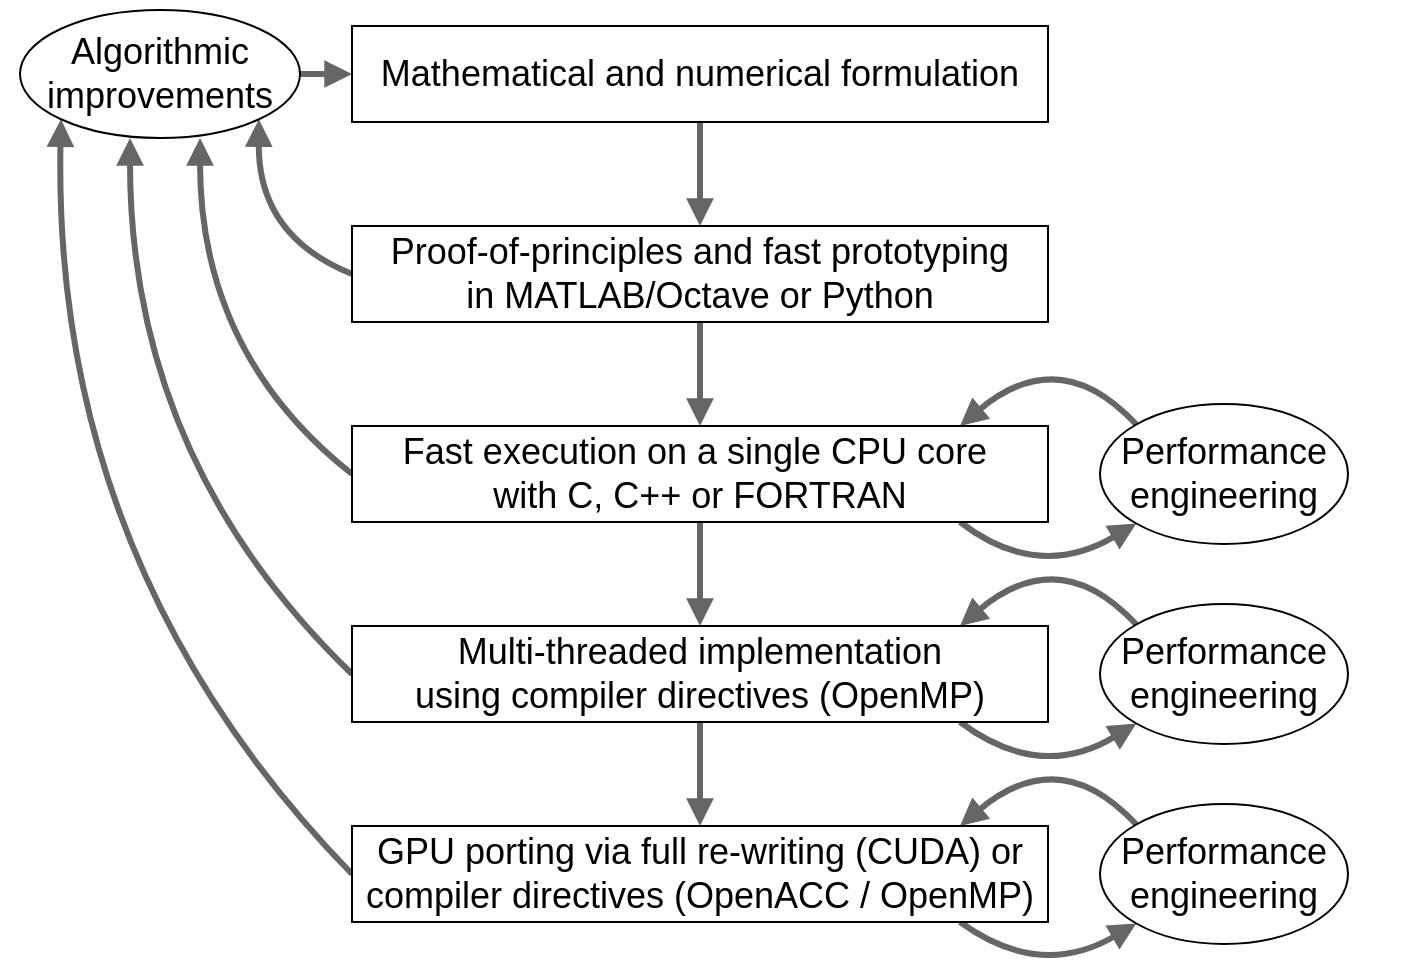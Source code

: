 <mxfile version="21.3.7" type="device" pages="6">
  <diagram id="2anVEklHBaeYAWqPGKSG" name="workflow">
    <mxGraphModel dx="1026" dy="744" grid="1" gridSize="1" guides="1" tooltips="1" connect="1" arrows="1" fold="1" page="1" pageScale="1" pageWidth="827" pageHeight="1169" math="0" shadow="0">
      <root>
        <mxCell id="0" />
        <mxCell id="1" parent="0" />
        <mxCell id="Vj13bascuwP1yXn1V5HO-1" value="" style="rounded=0;whiteSpace=wrap;html=1;strokeColor=none;" parent="1" vertex="1">
          <mxGeometry x="40" y="53" width="700" height="482" as="geometry" />
        </mxCell>
        <mxCell id="kO7ViERNrmj7xW9f-HTH-23" value="" style="endArrow=block;html=1;strokeWidth=3;exitX=0;exitY=0.5;exitDx=0;exitDy=0;curved=1;endFill=1;strokeColor=#666666;" parent="1" source="kO7ViERNrmj7xW9f-HTH-15" edge="1">
          <mxGeometry width="50" height="50" relative="1" as="geometry">
            <mxPoint x="57" y="593" as="sourcePoint" />
            <mxPoint x="105" y="122" as="targetPoint" />
            <Array as="points">
              <mxPoint x="105" y="283" />
            </Array>
          </mxGeometry>
        </mxCell>
        <mxCell id="kO7ViERNrmj7xW9f-HTH-25" value="" style="endArrow=block;html=1;strokeWidth=3;exitX=0;exitY=0.5;exitDx=0;exitDy=0;curved=1;endFill=1;strokeColor=#666666;" parent="1" source="0txfBXOn25xj_l2x-_3k-3" edge="1">
          <mxGeometry width="50" height="50" relative="1" as="geometry">
            <mxPoint x="62" y="593" as="sourcePoint" />
            <mxPoint x="140" y="122" as="targetPoint" />
            <Array as="points">
              <mxPoint x="140" y="230" />
            </Array>
          </mxGeometry>
        </mxCell>
        <mxCell id="kO7ViERNrmj7xW9f-HTH-27" value="" style="endArrow=block;html=1;strokeWidth=3;exitX=0;exitY=0.5;exitDx=0;exitDy=0;curved=1;endFill=1;entryX=1;entryY=1;entryDx=0;entryDy=0;strokeColor=#666666;" parent="1" source="0txfBXOn25xj_l2x-_3k-2" target="kO7ViERNrmj7xW9f-HTH-21" edge="1">
          <mxGeometry width="50" height="50" relative="1" as="geometry">
            <mxPoint x="62" y="593" as="sourcePoint" />
            <mxPoint x="157" y="135" as="targetPoint" />
            <Array as="points">
              <mxPoint x="169" y="171" />
            </Array>
          </mxGeometry>
        </mxCell>
        <mxCell id="kO7ViERNrmj7xW9f-HTH-28" value="" style="endArrow=block;html=1;strokeWidth=3;exitX=0;exitY=0.5;exitDx=0;exitDy=0;curved=1;endFill=1;entryX=0;entryY=1;entryDx=0;entryDy=0;strokeColor=#666666;" parent="1" source="kO7ViERNrmj7xW9f-HTH-20" target="kO7ViERNrmj7xW9f-HTH-21" edge="1">
          <mxGeometry width="50" height="50" relative="1" as="geometry">
            <mxPoint x="62" y="593" as="sourcePoint" />
            <mxPoint x="51" y="133" as="targetPoint" />
            <Array as="points">
              <mxPoint x="66" y="336" />
            </Array>
          </mxGeometry>
        </mxCell>
        <mxCell id="kO7ViERNrmj7xW9f-HTH-29" value="" style="endArrow=block;html=1;strokeWidth=3;exitX=0.5;exitY=1;exitDx=0;exitDy=0;entryX=0.5;entryY=0;entryDx=0;entryDy=0;endFill=1;strokeColor=#666666;" parent="1" source="0txfBXOn25xj_l2x-_3k-1" target="0txfBXOn25xj_l2x-_3k-2" edge="1">
          <mxGeometry width="50" height="50" relative="1" as="geometry">
            <mxPoint x="62" y="593" as="sourcePoint" />
            <mxPoint x="112" y="543" as="targetPoint" />
          </mxGeometry>
        </mxCell>
        <mxCell id="kO7ViERNrmj7xW9f-HTH-30" value="" style="endArrow=block;html=1;strokeWidth=3;exitX=0.5;exitY=1;exitDx=0;exitDy=0;endFill=1;strokeColor=#666666;" parent="1" source="0txfBXOn25xj_l2x-_3k-2" target="0txfBXOn25xj_l2x-_3k-3" edge="1">
          <mxGeometry width="50" height="50" relative="1" as="geometry">
            <mxPoint x="62" y="593" as="sourcePoint" />
            <mxPoint x="112" y="543" as="targetPoint" />
          </mxGeometry>
        </mxCell>
        <mxCell id="kO7ViERNrmj7xW9f-HTH-31" value="" style="endArrow=block;html=1;strokeWidth=3;exitX=0.5;exitY=1;exitDx=0;exitDy=0;endFill=1;strokeColor=#666666;" parent="1" source="0txfBXOn25xj_l2x-_3k-3" target="kO7ViERNrmj7xW9f-HTH-15" edge="1">
          <mxGeometry width="50" height="50" relative="1" as="geometry">
            <mxPoint x="62" y="593" as="sourcePoint" />
            <mxPoint x="112" y="543" as="targetPoint" />
          </mxGeometry>
        </mxCell>
        <mxCell id="kO7ViERNrmj7xW9f-HTH-32" value="" style="endArrow=block;html=1;strokeWidth=3;exitX=0.5;exitY=1;exitDx=0;exitDy=0;entryX=0.5;entryY=0;entryDx=0;entryDy=0;endFill=1;strokeColor=#666666;" parent="1" source="kO7ViERNrmj7xW9f-HTH-15" target="kO7ViERNrmj7xW9f-HTH-20" edge="1">
          <mxGeometry width="50" height="50" relative="1" as="geometry">
            <mxPoint x="62" y="593" as="sourcePoint" />
            <mxPoint x="112" y="543" as="targetPoint" />
          </mxGeometry>
        </mxCell>
        <mxCell id="kO7ViERNrmj7xW9f-HTH-18" value="" style="endArrow=block;html=1;strokeWidth=3;entryX=0;entryY=1;entryDx=0;entryDy=0;curved=1;endFill=1;strokeColor=#666666;" parent="1" target="kO7ViERNrmj7xW9f-HTH-17" edge="1">
          <mxGeometry width="50" height="50" relative="1" as="geometry">
            <mxPoint x="520" y="514" as="sourcePoint" />
            <mxPoint x="269" y="703" as="targetPoint" />
            <Array as="points">
              <mxPoint x="560" y="543" />
            </Array>
          </mxGeometry>
        </mxCell>
        <mxCell id="kO7ViERNrmj7xW9f-HTH-19" value="" style="endArrow=block;html=1;strokeWidth=3;exitX=0;exitY=0;exitDx=0;exitDy=0;curved=1;endFill=1;strokeColor=#666666;" parent="1" source="kO7ViERNrmj7xW9f-HTH-17" edge="1">
          <mxGeometry width="50" height="50" relative="1" as="geometry">
            <mxPoint x="219" y="753" as="sourcePoint" />
            <mxPoint x="520" y="466" as="targetPoint" />
            <Array as="points">
              <mxPoint x="570" y="424" />
            </Array>
          </mxGeometry>
        </mxCell>
        <mxCell id="kO7ViERNrmj7xW9f-HTH-13" value="" style="endArrow=block;html=1;strokeWidth=3;entryX=0;entryY=1;entryDx=0;entryDy=0;curved=1;endFill=1;strokeColor=#666666;" parent="1" target="kO7ViERNrmj7xW9f-HTH-12" edge="1">
          <mxGeometry width="50" height="50" relative="1" as="geometry">
            <mxPoint x="520" y="414" as="sourcePoint" />
            <mxPoint x="269" y="603" as="targetPoint" />
            <Array as="points">
              <mxPoint x="560" y="444" />
            </Array>
          </mxGeometry>
        </mxCell>
        <mxCell id="kO7ViERNrmj7xW9f-HTH-14" value="" style="endArrow=block;html=1;strokeWidth=3;exitX=0;exitY=0;exitDx=0;exitDy=0;curved=1;endFill=1;strokeColor=#666666;" parent="1" source="kO7ViERNrmj7xW9f-HTH-12" edge="1">
          <mxGeometry width="50" height="50" relative="1" as="geometry">
            <mxPoint x="219" y="653" as="sourcePoint" />
            <mxPoint x="520" y="366" as="targetPoint" />
            <Array as="points">
              <mxPoint x="570" y="324" />
            </Array>
          </mxGeometry>
        </mxCell>
        <mxCell id="kO7ViERNrmj7xW9f-HTH-7" value="" style="endArrow=block;html=1;strokeWidth=3;entryX=0;entryY=1;entryDx=0;entryDy=0;curved=1;endFill=1;strokeColor=#666666;" parent="1" target="0txfBXOn25xj_l2x-_3k-9" edge="1">
          <mxGeometry width="50" height="50" relative="1" as="geometry">
            <mxPoint x="520" y="314" as="sourcePoint" />
            <mxPoint x="269" y="503" as="targetPoint" />
            <Array as="points">
              <mxPoint x="559" y="344" />
            </Array>
          </mxGeometry>
        </mxCell>
        <mxCell id="kO7ViERNrmj7xW9f-HTH-9" value="" style="endArrow=block;html=1;strokeWidth=3;exitX=0;exitY=0;exitDx=0;exitDy=0;curved=1;endFill=1;strokeColor=#666666;" parent="1" source="0txfBXOn25xj_l2x-_3k-9" edge="1">
          <mxGeometry width="50" height="50" relative="1" as="geometry">
            <mxPoint x="219" y="553" as="sourcePoint" />
            <mxPoint x="520" y="266" as="targetPoint" />
            <Array as="points">
              <mxPoint x="570" y="224" />
            </Array>
          </mxGeometry>
        </mxCell>
        <mxCell id="PnO_bdmavo6gAUL0XvFZ-2" value="" style="endArrow=block;html=1;exitX=1;exitY=0.5;exitDx=0;exitDy=0;entryX=0;entryY=0.5;entryDx=0;entryDy=0;curved=1;strokeColor=#666666;endFill=1;strokeWidth=3;" parent="1" source="kO7ViERNrmj7xW9f-HTH-21" target="0txfBXOn25xj_l2x-_3k-1" edge="1">
          <mxGeometry width="50" height="50" relative="1" as="geometry">
            <mxPoint x="241" y="626" as="sourcePoint" />
            <mxPoint x="291" y="576" as="targetPoint" />
          </mxGeometry>
        </mxCell>
        <mxCell id="0txfBXOn25xj_l2x-_3k-1" value="&lt;font style=&quot;font-size: 18px&quot;&gt;Mathematical and numerical formulation&lt;/font&gt;" style="whiteSpace=wrap;html=1;fontSize=18;" parent="1" vertex="1">
          <mxGeometry x="216" y="66" width="348" height="48" as="geometry" />
        </mxCell>
        <mxCell id="0txfBXOn25xj_l2x-_3k-2" value="&lt;font style=&quot;font-size: 18px;&quot;&gt;Proof-of-principles and fast prototyping &lt;br style=&quot;font-size: 18px;&quot;&gt;in&amp;nbsp;MATLAB/Octave or Python&lt;/font&gt;" style="whiteSpace=wrap;html=1;fontSize=18;" parent="1" vertex="1">
          <mxGeometry x="216" y="166" width="348" height="48" as="geometry" />
        </mxCell>
        <mxCell id="kO7ViERNrmj7xW9f-HTH-21" value="&lt;span style=&quot;font-size: 18px;&quot;&gt;Algorithmic&lt;br style=&quot;font-size: 18px;&quot;&gt;&lt;/span&gt;&lt;font style=&quot;font-size: 18px;&quot;&gt;improvements&lt;/font&gt;" style="ellipse;whiteSpace=wrap;html=1;strokeWidth=1;fillColor=#ffffff;fontSize=18;verticalAlign=middle;strokeColor=default;perimeterSpacing=0;" parent="1" vertex="1">
          <mxGeometry x="50" y="58" width="140" height="64" as="geometry" />
        </mxCell>
        <mxCell id="kO7ViERNrmj7xW9f-HTH-17" value="&lt;font style=&quot;font-size: 18px;&quot;&gt;Performance&lt;br style=&quot;font-size: 18px;&quot;&gt;engineering&lt;/font&gt;" style="ellipse;whiteSpace=wrap;html=1;strokeWidth=1;fillColor=#ffffff;fontSize=18;" parent="1" vertex="1">
          <mxGeometry x="590" y="455" width="124" height="70" as="geometry" />
        </mxCell>
        <mxCell id="kO7ViERNrmj7xW9f-HTH-20" value="&lt;font style=&quot;font-size: 18px;&quot;&gt;GPU porting via full re-writing (CUDA) or compiler directives (OpenACC / OpenMP)&lt;/font&gt;" style="whiteSpace=wrap;html=1;fontSize=18;" parent="1" vertex="1">
          <mxGeometry x="216" y="466" width="348" height="48" as="geometry" />
        </mxCell>
        <mxCell id="kO7ViERNrmj7xW9f-HTH-12" value="&lt;font style=&quot;font-size: 18px;&quot;&gt;Performance&lt;br style=&quot;font-size: 18px;&quot;&gt;engineering&lt;/font&gt;" style="ellipse;whiteSpace=wrap;html=1;strokeWidth=1;fillColor=#ffffff;fontSize=18;" parent="1" vertex="1">
          <mxGeometry x="590" y="355" width="124" height="70" as="geometry" />
        </mxCell>
        <mxCell id="kO7ViERNrmj7xW9f-HTH-15" value="&lt;font style=&quot;font-size: 18px;&quot;&gt;Multi-threaded implementation &lt;br style=&quot;font-size: 18px;&quot;&gt;using compiler directives (OpenMP)&lt;/font&gt;" style="whiteSpace=wrap;html=1;fontSize=18;" parent="1" vertex="1">
          <mxGeometry x="216" y="366" width="348" height="48" as="geometry" />
        </mxCell>
        <mxCell id="0txfBXOn25xj_l2x-_3k-9" value="&lt;font style=&quot;font-size: 18px;&quot;&gt;Performance&lt;br style=&quot;font-size: 18px;&quot;&gt;engineering&lt;/font&gt;" style="ellipse;whiteSpace=wrap;html=1;strokeWidth=1;fillColor=#ffffff;fontSize=18;" parent="1" vertex="1">
          <mxGeometry x="590" y="255" width="124" height="70" as="geometry" />
        </mxCell>
        <mxCell id="0txfBXOn25xj_l2x-_3k-3" value="&lt;font style=&quot;font-size: 18px;&quot;&gt;Fast execution on a single CPU core&amp;nbsp;&lt;br style=&quot;font-size: 18px;&quot;&gt;with C, C++ or FORTRAN&lt;/font&gt;" style="whiteSpace=wrap;html=1;fontSize=18;" parent="1" vertex="1">
          <mxGeometry x="216" y="266" width="348" height="48" as="geometry" />
        </mxCell>
      </root>
    </mxGraphModel>
  </diagram>
  <diagram name="workflow-1" id="mpm20GsWGSfxoIJAYkeA">
    <mxGraphModel dx="1434" dy="795" grid="1" gridSize="1" guides="1" tooltips="1" connect="1" arrows="1" fold="1" page="1" pageScale="1" pageWidth="827" pageHeight="1169" math="0" shadow="0">
      <root>
        <mxCell id="egyV4jRa8Sf4ermFLgKd-0" />
        <mxCell id="egyV4jRa8Sf4ermFLgKd-1" parent="egyV4jRa8Sf4ermFLgKd-0" />
        <mxCell id="egyV4jRa8Sf4ermFLgKd-2" value="" style="rounded=0;whiteSpace=wrap;html=1;strokeColor=default;align=left;" parent="egyV4jRa8Sf4ermFLgKd-1" vertex="1">
          <mxGeometry x="29" y="53" width="722" height="534" as="geometry" />
        </mxCell>
        <mxCell id="egyV4jRa8Sf4ermFLgKd-7" value="" style="endArrow=classic;html=1;strokeWidth=3;exitX=0.5;exitY=1;exitDx=0;exitDy=0;entryX=0.5;entryY=0;entryDx=0;entryDy=0;endFill=1;strokeColor=#666666;" parent="egyV4jRa8Sf4ermFLgKd-1" source="egyV4jRa8Sf4ermFLgKd-18" target="egyV4jRa8Sf4ermFLgKd-19" edge="1">
          <mxGeometry width="50" height="50" relative="1" as="geometry">
            <mxPoint x="62" y="593" as="sourcePoint" />
            <mxPoint x="112" y="543" as="targetPoint" />
          </mxGeometry>
        </mxCell>
        <mxCell id="egyV4jRa8Sf4ermFLgKd-8" value="" style="endArrow=classic;html=1;strokeWidth=3;exitX=0.5;exitY=1;exitDx=0;exitDy=0;endFill=1;strokeColor=#666666;" parent="egyV4jRa8Sf4ermFLgKd-1" source="egyV4jRa8Sf4ermFLgKd-19" target="egyV4jRa8Sf4ermFLgKd-26" edge="1">
          <mxGeometry width="50" height="50" relative="1" as="geometry">
            <mxPoint x="62" y="593" as="sourcePoint" />
            <mxPoint x="112" y="543" as="targetPoint" />
          </mxGeometry>
        </mxCell>
        <mxCell id="egyV4jRa8Sf4ermFLgKd-9" value="" style="endArrow=classic;html=1;strokeWidth=3;exitX=0.5;exitY=1;exitDx=0;exitDy=0;endFill=1;strokeColor=#666666;" parent="egyV4jRa8Sf4ermFLgKd-1" source="egyV4jRa8Sf4ermFLgKd-26" target="egyV4jRa8Sf4ermFLgKd-24" edge="1">
          <mxGeometry width="50" height="50" relative="1" as="geometry">
            <mxPoint x="62" y="593" as="sourcePoint" />
            <mxPoint x="112" y="543" as="targetPoint" />
          </mxGeometry>
        </mxCell>
        <mxCell id="egyV4jRa8Sf4ermFLgKd-10" value="" style="endArrow=classic;html=1;strokeWidth=3;exitX=0.5;exitY=1;exitDx=0;exitDy=0;entryX=0.5;entryY=0;entryDx=0;entryDy=0;endFill=1;strokeColor=#666666;" parent="egyV4jRa8Sf4ermFLgKd-1" source="egyV4jRa8Sf4ermFLgKd-24" target="egyV4jRa8Sf4ermFLgKd-22" edge="1">
          <mxGeometry width="50" height="50" relative="1" as="geometry">
            <mxPoint x="62" y="593" as="sourcePoint" />
            <mxPoint x="112" y="543" as="targetPoint" />
          </mxGeometry>
        </mxCell>
        <mxCell id="egyV4jRa8Sf4ermFLgKd-11" value="" style="endArrow=classic;html=1;strokeWidth=3;entryX=0;entryY=1;entryDx=0;entryDy=0;curved=1;endFill=1;strokeColor=#666666;" parent="egyV4jRa8Sf4ermFLgKd-1" target="egyV4jRa8Sf4ermFLgKd-21" edge="1">
          <mxGeometry width="50" height="50" relative="1" as="geometry">
            <mxPoint x="520" y="514" as="sourcePoint" />
            <mxPoint x="269" y="703" as="targetPoint" />
            <Array as="points">
              <mxPoint x="560" y="543" />
            </Array>
          </mxGeometry>
        </mxCell>
        <mxCell id="egyV4jRa8Sf4ermFLgKd-12" value="" style="endArrow=classic;html=1;strokeWidth=3;exitX=0;exitY=0;exitDx=0;exitDy=0;curved=1;endFill=1;strokeColor=#666666;" parent="egyV4jRa8Sf4ermFLgKd-1" source="egyV4jRa8Sf4ermFLgKd-21" edge="1">
          <mxGeometry width="50" height="50" relative="1" as="geometry">
            <mxPoint x="219" y="753" as="sourcePoint" />
            <mxPoint x="520" y="466" as="targetPoint" />
            <Array as="points">
              <mxPoint x="570" y="425" />
            </Array>
          </mxGeometry>
        </mxCell>
        <mxCell id="egyV4jRa8Sf4ermFLgKd-13" value="" style="endArrow=classic;html=1;strokeWidth=3;entryX=0;entryY=1;entryDx=0;entryDy=0;curved=1;endFill=1;strokeColor=#666666;" parent="egyV4jRa8Sf4ermFLgKd-1" target="egyV4jRa8Sf4ermFLgKd-23" edge="1">
          <mxGeometry width="50" height="50" relative="1" as="geometry">
            <mxPoint x="520" y="414" as="sourcePoint" />
            <mxPoint x="269" y="603" as="targetPoint" />
            <Array as="points">
              <mxPoint x="560" y="444" />
            </Array>
          </mxGeometry>
        </mxCell>
        <mxCell id="egyV4jRa8Sf4ermFLgKd-14" value="" style="endArrow=classic;html=1;strokeWidth=3;exitX=0;exitY=0;exitDx=0;exitDy=0;curved=1;endFill=1;strokeColor=#666666;" parent="egyV4jRa8Sf4ermFLgKd-1" source="egyV4jRa8Sf4ermFLgKd-23" edge="1">
          <mxGeometry width="50" height="50" relative="1" as="geometry">
            <mxPoint x="219" y="653" as="sourcePoint" />
            <mxPoint x="520" y="366" as="targetPoint" />
            <Array as="points">
              <mxPoint x="570" y="325" />
            </Array>
          </mxGeometry>
        </mxCell>
        <mxCell id="egyV4jRa8Sf4ermFLgKd-15" value="" style="endArrow=classic;html=1;strokeWidth=3;entryX=0;entryY=1;entryDx=0;entryDy=0;curved=1;endFill=1;strokeColor=#666666;" parent="egyV4jRa8Sf4ermFLgKd-1" target="egyV4jRa8Sf4ermFLgKd-25" edge="1">
          <mxGeometry width="50" height="50" relative="1" as="geometry">
            <mxPoint x="520" y="314" as="sourcePoint" />
            <mxPoint x="269" y="503" as="targetPoint" />
            <Array as="points">
              <mxPoint x="559" y="344" />
            </Array>
          </mxGeometry>
        </mxCell>
        <mxCell id="egyV4jRa8Sf4ermFLgKd-16" value="" style="endArrow=classic;html=1;strokeWidth=3;exitX=0;exitY=0;exitDx=0;exitDy=0;curved=1;endFill=1;strokeColor=#666666;entryX=0;entryY=0;entryDx=0;entryDy=0;" parent="egyV4jRa8Sf4ermFLgKd-1" source="egyV4jRa8Sf4ermFLgKd-25" edge="1">
          <mxGeometry width="50" height="50" relative="1" as="geometry">
            <mxPoint x="219" y="553" as="sourcePoint" />
            <mxPoint x="520" y="266" as="targetPoint" />
            <Array as="points">
              <mxPoint x="570" y="226" />
            </Array>
          </mxGeometry>
        </mxCell>
        <mxCell id="egyV4jRa8Sf4ermFLgKd-17" value="" style="endArrow=classic;html=1;exitX=0.5;exitY=0;exitDx=0;exitDy=0;entryX=0;entryY=0.5;entryDx=0;entryDy=0;curved=1;strokeColor=#666666;endFill=1;strokeWidth=3;" parent="egyV4jRa8Sf4ermFLgKd-1" source="egyV4jRa8Sf4ermFLgKd-20" target="egyV4jRa8Sf4ermFLgKd-18" edge="1">
          <mxGeometry width="50" height="50" relative="1" as="geometry">
            <mxPoint x="241" y="626" as="sourcePoint" />
            <mxPoint x="291" y="576" as="targetPoint" />
            <Array as="points">
              <mxPoint x="122" y="135" />
            </Array>
          </mxGeometry>
        </mxCell>
        <mxCell id="QYbC0FB7tB9uAdcHWqdw-0" value="" style="endArrow=classic;html=1;exitX=0;exitY=0.5;exitDx=0;exitDy=0;entryX=0.5;entryY=1;entryDx=0;entryDy=0;curved=1;strokeWidth=3;strokeColor=#666666;endFill=1;" parent="egyV4jRa8Sf4ermFLgKd-1" source="egyV4jRa8Sf4ermFLgKd-22" target="egyV4jRa8Sf4ermFLgKd-20" edge="1">
          <mxGeometry width="50" height="50" relative="1" as="geometry">
            <mxPoint x="387" y="434" as="sourcePoint" />
            <mxPoint x="437" y="384" as="targetPoint" />
            <Array as="points">
              <mxPoint x="120" y="433" />
            </Array>
          </mxGeometry>
        </mxCell>
        <mxCell id="egyV4jRa8Sf4ermFLgKd-18" value="&lt;font style=&quot;font-size: 18px&quot;&gt;Numerical model&lt;/font&gt;" style="whiteSpace=wrap;html=1;fontSize=18;" parent="egyV4jRa8Sf4ermFLgKd-1" vertex="1">
          <mxGeometry x="216" y="66" width="348" height="48" as="geometry" />
        </mxCell>
        <mxCell id="egyV4jRa8Sf4ermFLgKd-19" value="&lt;font style=&quot;font-size: 18px;&quot;&gt;Proof-of-concepts and basic prototyping &lt;br style=&quot;font-size: 18px;&quot;&gt;in&amp;nbsp;MATLAB/Octave or Python&lt;/font&gt;" style="whiteSpace=wrap;html=1;fontSize=18;" parent="egyV4jRa8Sf4ermFLgKd-1" vertex="1">
          <mxGeometry x="216" y="166" width="348" height="48" as="geometry" />
        </mxCell>
        <mxCell id="egyV4jRa8Sf4ermFLgKd-20" value="Model change" style="ellipse;whiteSpace=wrap;html=1;strokeWidth=1;fillColor=#ffffff;fontSize=18;verticalAlign=middle;strokeColor=default;perimeterSpacing=0;" parent="egyV4jRa8Sf4ermFLgKd-1" vertex="1">
          <mxGeometry x="50" y="266" width="140" height="48" as="geometry" />
        </mxCell>
        <mxCell id="egyV4jRa8Sf4ermFLgKd-21" value="&lt;font style=&quot;font-size: 18px;&quot;&gt;Performance&lt;br style=&quot;font-size: 18px;&quot;&gt;engineering&lt;/font&gt;" style="ellipse;whiteSpace=wrap;html=1;strokeWidth=1;fillColor=#ffffff;fontSize=18;" parent="egyV4jRa8Sf4ermFLgKd-1" vertex="1">
          <mxGeometry x="590" y="455" width="140" height="70" as="geometry" />
        </mxCell>
        <mxCell id="egyV4jRa8Sf4ermFLgKd-22" value="&lt;font style=&quot;font-size: 18px;&quot;&gt;GPU porting via full re-writing (CUDA) or compiler directives (OpenACC / OpenMP)&lt;/font&gt;" style="whiteSpace=wrap;html=1;fontSize=18;" parent="egyV4jRa8Sf4ermFLgKd-1" vertex="1">
          <mxGeometry x="216" y="466" width="348" height="48" as="geometry" />
        </mxCell>
        <mxCell id="egyV4jRa8Sf4ermFLgKd-23" value="&lt;font style=&quot;font-size: 18px;&quot;&gt;Performance&lt;br style=&quot;font-size: 18px;&quot;&gt;engineering&lt;/font&gt;" style="ellipse;whiteSpace=wrap;html=1;strokeWidth=1;fillColor=#ffffff;fontSize=18;" parent="egyV4jRa8Sf4ermFLgKd-1" vertex="1">
          <mxGeometry x="590" y="355" width="140" height="70" as="geometry" />
        </mxCell>
        <mxCell id="egyV4jRa8Sf4ermFLgKd-24" value="&lt;font style=&quot;font-size: 18px;&quot;&gt;Multi-threaded implementation &lt;br style=&quot;font-size: 18px;&quot;&gt;using compiler directives (OpenMP)&lt;/font&gt;" style="whiteSpace=wrap;html=1;fontSize=18;" parent="egyV4jRa8Sf4ermFLgKd-1" vertex="1">
          <mxGeometry x="216" y="366" width="348" height="48" as="geometry" />
        </mxCell>
        <mxCell id="egyV4jRa8Sf4ermFLgKd-25" value="&lt;font style=&quot;font-size: 18px;&quot;&gt;Performance&lt;br style=&quot;font-size: 18px;&quot;&gt;engineering&lt;/font&gt;" style="ellipse;whiteSpace=wrap;html=1;strokeWidth=1;fillColor=#ffffff;fontSize=18;" parent="egyV4jRa8Sf4ermFLgKd-1" vertex="1">
          <mxGeometry x="590" y="255" width="140" height="70" as="geometry" />
        </mxCell>
        <mxCell id="egyV4jRa8Sf4ermFLgKd-26" value="&lt;font style=&quot;font-size: 18px;&quot;&gt;Fast execution on a single CPU core&amp;nbsp;&lt;br style=&quot;font-size: 18px;&quot;&gt;with C, C++ or FORTRAN&lt;/font&gt;" style="whiteSpace=wrap;html=1;fontSize=18;" parent="egyV4jRa8Sf4ermFLgKd-1" vertex="1">
          <mxGeometry x="216" y="266" width="348" height="48" as="geometry" />
        </mxCell>
        <mxCell id="3Lf8iPmWjqp4T6e1wOFu-0" value="(a)" style="text;html=1;strokeColor=none;fillColor=none;align=center;verticalAlign=middle;whiteSpace=wrap;rounded=0;fontSize=18;fontStyle=1" vertex="1" parent="egyV4jRa8Sf4ermFLgKd-1">
          <mxGeometry x="35" y="58" width="30" height="30" as="geometry" />
        </mxCell>
      </root>
    </mxGraphModel>
  </diagram>
  <diagram id="wy5-jtAhYJnIG4ehQgnF" name="workflow-dsl">
    <mxGraphModel dx="1026" dy="744" grid="1" gridSize="1" guides="1" tooltips="1" connect="1" arrows="1" fold="1" page="1" pageScale="1" pageWidth="827" pageHeight="1169" math="0" shadow="0">
      <root>
        <mxCell id="R5Gcfgz0cbDUhETHTB6b-0" />
        <mxCell id="R5Gcfgz0cbDUhETHTB6b-1" parent="R5Gcfgz0cbDUhETHTB6b-0" />
        <mxCell id="5qjGRNeVHYGNqxFWSQkn-0" value="" style="rounded=0;whiteSpace=wrap;html=1;strokeColor=none;" parent="R5Gcfgz0cbDUhETHTB6b-1" vertex="1">
          <mxGeometry x="40" y="53" width="700" height="534" as="geometry" />
        </mxCell>
        <mxCell id="K4f7BcvlZdv8hN7PhDFQ-2" value="" style="endArrow=block;html=1;strokeWidth=3;entryX=0;entryY=1;entryDx=0;entryDy=0;curved=1;endFill=1;strokeColor=#666666;" parent="R5Gcfgz0cbDUhETHTB6b-1" target="K4f7BcvlZdv8hN7PhDFQ-1" edge="1">
          <mxGeometry width="50" height="50" relative="1" as="geometry">
            <mxPoint x="520" y="314" as="sourcePoint" />
            <mxPoint x="269" y="503" as="targetPoint" />
            <Array as="points">
              <mxPoint x="560" y="345" />
            </Array>
          </mxGeometry>
        </mxCell>
        <mxCell id="K4f7BcvlZdv8hN7PhDFQ-3" value="" style="endArrow=block;html=1;strokeWidth=3;exitX=0;exitY=0;exitDx=0;exitDy=0;curved=1;endFill=1;strokeColor=#666666;" parent="R5Gcfgz0cbDUhETHTB6b-1" source="K4f7BcvlZdv8hN7PhDFQ-1" edge="1">
          <mxGeometry width="50" height="50" relative="1" as="geometry">
            <mxPoint x="219" y="553" as="sourcePoint" />
            <mxPoint x="520" y="266" as="targetPoint" />
            <Array as="points">
              <mxPoint x="570" y="226" />
            </Array>
          </mxGeometry>
        </mxCell>
        <mxCell id="w28MoCD8PEhIDQAgiVLd-10" value="" style="endArrow=block;html=1;strokeWidth=3;exitX=0.5;exitY=1;exitDx=0;exitDy=0;entryX=0.75;entryY=0;entryDx=0;entryDy=0;endFill=1;curved=1;strokeColor=#666666;" parent="R5Gcfgz0cbDUhETHTB6b-1" source="K4f7BcvlZdv8hN7PhDFQ-4" target="w28MoCD8PEhIDQAgiVLd-5" edge="1">
          <mxGeometry width="50" height="50" relative="1" as="geometry">
            <mxPoint x="53" y="568" as="sourcePoint" />
            <mxPoint x="275" y="369" as="targetPoint" />
          </mxGeometry>
        </mxCell>
        <mxCell id="w28MoCD8PEhIDQAgiVLd-11" value="" style="endArrow=block;html=1;strokeWidth=3;exitX=0.5;exitY=1;exitDx=0;exitDy=0;entryX=0.25;entryY=0;entryDx=0;entryDy=0;endFill=1;strokeColor=#666666;" parent="R5Gcfgz0cbDUhETHTB6b-1" source="K4f7BcvlZdv8hN7PhDFQ-4" target="Eae85vYHP8G5gAY39oT0-4" edge="1">
          <mxGeometry width="50" height="50" relative="1" as="geometry">
            <mxPoint x="53" y="568" as="sourcePoint" />
            <mxPoint x="103" y="518" as="targetPoint" />
          </mxGeometry>
        </mxCell>
        <mxCell id="w28MoCD8PEhIDQAgiVLd-12" value="" style="endArrow=block;html=1;strokeWidth=3;exitX=0.75;exitY=1;exitDx=0;exitDy=0;endFill=1;strokeColor=#666666;entryX=0.75;entryY=0;entryDx=0;entryDy=0;" parent="R5Gcfgz0cbDUhETHTB6b-1" source="w28MoCD8PEhIDQAgiVLd-5" target="0CEjkackRRL91DYxXz3S-0" edge="1">
          <mxGeometry width="50" height="50" relative="1" as="geometry">
            <mxPoint x="63" y="567" as="sourcePoint" />
            <mxPoint x="113" y="517" as="targetPoint" />
          </mxGeometry>
        </mxCell>
        <mxCell id="w28MoCD8PEhIDQAgiVLd-13" value="" style="endArrow=block;html=1;strokeWidth=3;exitX=0.25;exitY=1;exitDx=0;exitDy=0;endFill=1;strokeColor=#666666;entryX=0.25;entryY=0;entryDx=0;entryDy=0;" parent="R5Gcfgz0cbDUhETHTB6b-1" source="Eae85vYHP8G5gAY39oT0-4" target="0CEjkackRRL91DYxXz3S-2" edge="1">
          <mxGeometry width="50" height="50" relative="1" as="geometry">
            <mxPoint x="43" y="567" as="sourcePoint" />
            <mxPoint x="93" y="517" as="targetPoint" />
          </mxGeometry>
        </mxCell>
        <mxCell id="w28MoCD8PEhIDQAgiVLd-14" value="&lt;font style=&quot;font-size: 16px&quot;&gt;&lt;b&gt;...&lt;/b&gt;&lt;/font&gt;" style="text;html=1;strokeColor=none;fillColor=none;align=center;verticalAlign=bottom;whiteSpace=wrap;rounded=0;" parent="R5Gcfgz0cbDUhETHTB6b-1" vertex="1">
          <mxGeometry x="370" y="379" width="40" height="20" as="geometry" />
        </mxCell>
        <mxCell id="w28MoCD8PEhIDQAgiVLd-15" value="&lt;font style=&quot;font-size: 16px&quot;&gt;&lt;b&gt;...&lt;/b&gt;&lt;/font&gt;" style="text;html=1;strokeColor=none;fillColor=none;align=center;verticalAlign=bottom;whiteSpace=wrap;rounded=0;" parent="R5Gcfgz0cbDUhETHTB6b-1" vertex="1">
          <mxGeometry x="370" y="480" width="40" height="20" as="geometry" />
        </mxCell>
        <mxCell id="C_dY76pZPGnciI3RffP5-0" value="" style="endArrow=block;html=1;strokeWidth=3;exitX=0;exitY=0.5;exitDx=0;exitDy=0;entryX=1;entryY=1;entryDx=0;entryDy=0;curved=1;endFill=1;strokeColor=#666666;" parent="R5Gcfgz0cbDUhETHTB6b-1" source="6CvxTK8rpNanl9DEnO7T-0" target="osYczmKRM-gSJlbs34r0-0" edge="1">
          <mxGeometry width="50" height="50" relative="1" as="geometry">
            <mxPoint x="53" y="567" as="sourcePoint" />
            <mxPoint x="103" y="517" as="targetPoint" />
            <Array as="points">
              <mxPoint x="190" y="190" />
            </Array>
          </mxGeometry>
        </mxCell>
        <mxCell id="C_dY76pZPGnciI3RffP5-1" value="" style="endArrow=block;html=1;strokeWidth=3;exitX=1;exitY=0;exitDx=0;exitDy=0;entryX=0;entryY=0.5;entryDx=0;entryDy=0;curved=1;endFill=1;strokeColor=#666666;" parent="R5Gcfgz0cbDUhETHTB6b-1" source="osYczmKRM-gSJlbs34r0-0" target="YSQmvexpPoW-MQY-o0eW-0" edge="1">
          <mxGeometry width="50" height="50" relative="1" as="geometry">
            <mxPoint x="53" y="567" as="sourcePoint" />
            <mxPoint x="103" y="517" as="targetPoint" />
            <Array as="points">
              <mxPoint x="182" y="90" />
            </Array>
          </mxGeometry>
        </mxCell>
        <mxCell id="C_dY76pZPGnciI3RffP5-2" value="" style="endArrow=block;html=1;strokeWidth=3;exitX=0.5;exitY=1;exitDx=0;exitDy=0;endFill=1;strokeColor=#666666;" parent="R5Gcfgz0cbDUhETHTB6b-1" source="YSQmvexpPoW-MQY-o0eW-0" target="6CvxTK8rpNanl9DEnO7T-0" edge="1">
          <mxGeometry width="50" height="50" relative="1" as="geometry">
            <mxPoint x="53" y="567" as="sourcePoint" />
            <mxPoint x="103" y="517" as="targetPoint" />
          </mxGeometry>
        </mxCell>
        <mxCell id="C_dY76pZPGnciI3RffP5-3" value="" style="endArrow=block;html=1;strokeWidth=3;exitX=0.5;exitY=1;exitDx=0;exitDy=0;entryX=0.5;entryY=0;entryDx=0;entryDy=0;endFill=1;strokeColor=#666666;" parent="R5Gcfgz0cbDUhETHTB6b-1" source="6CvxTK8rpNanl9DEnO7T-0" target="K4f7BcvlZdv8hN7PhDFQ-4" edge="1">
          <mxGeometry width="50" height="50" relative="1" as="geometry">
            <mxPoint x="53" y="567" as="sourcePoint" />
            <mxPoint x="103" y="517" as="targetPoint" />
          </mxGeometry>
        </mxCell>
        <mxCell id="is08rgIPwxZMQHH9jlnU-1" value="" style="endArrow=none;dashed=1;html=1;strokeWidth=2;strokeColor=#FF0000;" parent="R5Gcfgz0cbDUhETHTB6b-1" edge="1">
          <mxGeometry width="50" height="50" relative="1" as="geometry">
            <mxPoint x="50" y="240" as="sourcePoint" />
            <mxPoint x="728" y="240" as="targetPoint" />
          </mxGeometry>
        </mxCell>
        <mxCell id="is08rgIPwxZMQHH9jlnU-3" value="&lt;b style=&quot;font-size: 18px&quot;&gt;Domain practitioners&lt;/b&gt;" style="text;html=1;strokeColor=none;fillColor=none;align=left;verticalAlign=middle;whiteSpace=wrap;rounded=0;fontSize=18;spacingLeft=5;fontColor=#FF0000;" parent="R5Gcfgz0cbDUhETHTB6b-1" vertex="1">
          <mxGeometry x="48" y="213" width="195" height="24" as="geometry" />
        </mxCell>
        <mxCell id="is08rgIPwxZMQHH9jlnU-4" value="&lt;b style=&quot;font-size: 18px&quot;&gt;Computer scientists&lt;/b&gt;" style="text;html=1;strokeColor=none;fillColor=none;align=left;verticalAlign=middle;whiteSpace=wrap;rounded=0;fontSize=18;spacingLeft=5;fontColor=#FF0000;" parent="R5Gcfgz0cbDUhETHTB6b-1" vertex="1">
          <mxGeometry x="48" y="240" width="197" height="24" as="geometry" />
        </mxCell>
        <mxCell id="Eae85vYHP8G5gAY39oT0-2" value="" style="endArrow=block;html=1;strokeWidth=3;entryX=0;entryY=1;entryDx=0;entryDy=0;curved=1;endFill=1;strokeColor=#666666;" parent="R5Gcfgz0cbDUhETHTB6b-1" target="Eae85vYHP8G5gAY39oT0-1" edge="1">
          <mxGeometry width="50" height="50" relative="1" as="geometry">
            <mxPoint x="530" y="414" as="sourcePoint" />
            <mxPoint x="279" y="603" as="targetPoint" />
            <Array as="points">
              <mxPoint x="576" y="444" />
            </Array>
          </mxGeometry>
        </mxCell>
        <mxCell id="Eae85vYHP8G5gAY39oT0-3" value="" style="endArrow=block;html=1;strokeWidth=3;exitX=0;exitY=0;exitDx=0;exitDy=0;curved=1;endFill=1;strokeColor=#666666;" parent="R5Gcfgz0cbDUhETHTB6b-1" source="Eae85vYHP8G5gAY39oT0-1" edge="1">
          <mxGeometry width="50" height="50" relative="1" as="geometry">
            <mxPoint x="229" y="653" as="sourcePoint" />
            <mxPoint x="530" y="366" as="targetPoint" />
            <Array as="points">
              <mxPoint x="580" y="328" />
            </Array>
          </mxGeometry>
        </mxCell>
        <mxCell id="w28MoCD8PEhIDQAgiVLd-3" value="" style="endArrow=block;html=1;strokeWidth=3;entryX=1;entryY=1;entryDx=0;entryDy=0;curved=1;endFill=1;strokeColor=#666666;" parent="R5Gcfgz0cbDUhETHTB6b-1" target="w28MoCD8PEhIDQAgiVLd-2" edge="1">
          <mxGeometry width="50" height="50" relative="1" as="geometry">
            <mxPoint x="250" y="414" as="sourcePoint" />
            <mxPoint x="-252" y="602" as="targetPoint" />
            <Array as="points">
              <mxPoint x="210" y="444" />
            </Array>
          </mxGeometry>
        </mxCell>
        <mxCell id="w28MoCD8PEhIDQAgiVLd-4" value="" style="endArrow=block;html=1;strokeWidth=3;curved=1;endFill=1;entryX=1;entryY=0;entryDx=0;entryDy=0;exitX=1;exitY=0;exitDx=0;exitDy=0;strokeColor=#666666;" parent="R5Gcfgz0cbDUhETHTB6b-1" source="w28MoCD8PEhIDQAgiVLd-2" edge="1">
          <mxGeometry width="50" height="50" relative="1" as="geometry">
            <mxPoint x="-1" y="365" as="sourcePoint" />
            <mxPoint x="250" y="366" as="targetPoint" />
            <Array as="points">
              <mxPoint x="200" y="326" />
            </Array>
          </mxGeometry>
        </mxCell>
        <mxCell id="YSQmvexpPoW-MQY-o0eW-0" value="&lt;font style=&quot;font-size: 18px&quot;&gt;Mathematical and numerical formulation&lt;/font&gt;" style="whiteSpace=wrap;html=1;fontSize=18;" parent="R5Gcfgz0cbDUhETHTB6b-1" vertex="1">
          <mxGeometry x="216" y="66" width="348" height="48" as="geometry" />
        </mxCell>
        <mxCell id="6CvxTK8rpNanl9DEnO7T-0" value="&lt;span style=&quot;font-size: 18px&quot;&gt;High-level implementation using a&lt;br style=&quot;font-size: 18px&quot;&gt;&lt;b style=&quot;font-size: 18px&quot;&gt;domain specific language (DSL)&lt;/b&gt;&lt;/span&gt;" style="whiteSpace=wrap;html=1;fontSize=18;" parent="R5Gcfgz0cbDUhETHTB6b-1" vertex="1">
          <mxGeometry x="216" y="166" width="348" height="48" as="geometry" />
        </mxCell>
        <mxCell id="0CEjkackRRL91DYxXz3S-0" value="&lt;span style=&quot;font-size: 17px;&quot;&gt;Generated code &lt;i style=&quot;font-size: 17px;&quot;&gt;#1&lt;/i&gt;&lt;/span&gt;" style="whiteSpace=wrap;html=1;fontSize=17;" parent="R5Gcfgz0cbDUhETHTB6b-1" vertex="1">
          <mxGeometry x="205" y="466" width="160" height="48" as="geometry" />
        </mxCell>
        <mxCell id="0CEjkackRRL91DYxXz3S-2" value="&lt;span style=&quot;font-size: 17px;&quot;&gt;Generated code &lt;i style=&quot;font-size: 17px;&quot;&gt;#n&lt;/i&gt;&lt;/span&gt;" style="whiteSpace=wrap;html=1;fontSize=17;" parent="R5Gcfgz0cbDUhETHTB6b-1" vertex="1">
          <mxGeometry x="415" y="466" width="160" height="48" as="geometry" />
        </mxCell>
        <mxCell id="osYczmKRM-gSJlbs34r0-0" value="&lt;span style=&quot;font-size: 18px;&quot;&gt;Algorithmic&lt;br style=&quot;font-size: 18px;&quot;&gt;&lt;/span&gt;&lt;font style=&quot;font-size: 18px;&quot;&gt;improvements&lt;/font&gt;" style="ellipse;whiteSpace=wrap;html=1;strokeWidth=1;fillColor=#ffffff;fontSize=18;verticalAlign=middle;" parent="R5Gcfgz0cbDUhETHTB6b-1" vertex="1">
          <mxGeometry x="50" y="108" width="140" height="64" as="geometry" />
        </mxCell>
        <mxCell id="K4f7BcvlZdv8hN7PhDFQ-1" value="&lt;span style=&quot;font-size: 18px;&quot;&gt;Domain-driven optimizations&lt;/span&gt;" style="ellipse;whiteSpace=wrap;html=1;strokeWidth=1;fillColor=#ffffff;fontSize=18;verticalAlign=middle;" parent="R5Gcfgz0cbDUhETHTB6b-1" vertex="1">
          <mxGeometry x="590" y="255" width="140" height="70" as="geometry" />
        </mxCell>
        <mxCell id="K4f7BcvlZdv8hN7PhDFQ-4" value="&lt;span style=&quot;font-size: 17px;&quot;&gt;Hierarchy of tree-like code representations featuring different levels of abstraction&lt;/span&gt;" style="whiteSpace=wrap;html=1;fontSize=17;" parent="R5Gcfgz0cbDUhETHTB6b-1" vertex="1">
          <mxGeometry x="216" y="266" width="348" height="48" as="geometry" />
        </mxCell>
        <mxCell id="Eae85vYHP8G5gAY39oT0-1" value="&lt;font style=&quot;font-size: 18px;&quot;&gt;Performance&lt;br style=&quot;font-size: 18px;&quot;&gt;engineering&lt;/font&gt;" style="ellipse;whiteSpace=wrap;html=1;strokeWidth=1;fillColor=#ffffff;fontSize=18;" parent="R5Gcfgz0cbDUhETHTB6b-1" vertex="1">
          <mxGeometry x="601" y="355" width="124" height="70" as="geometry" />
        </mxCell>
        <mxCell id="Eae85vYHP8G5gAY39oT0-4" value="&lt;span style=&quot;font-size: 18px;&quot;&gt;Backend &lt;i style=&quot;font-size: 18px;&quot;&gt;#n&lt;/i&gt;&lt;/span&gt;" style="whiteSpace=wrap;html=1;fontSize=18;" parent="R5Gcfgz0cbDUhETHTB6b-1" vertex="1">
          <mxGeometry x="415" y="366" width="160" height="48" as="geometry" />
        </mxCell>
        <mxCell id="w28MoCD8PEhIDQAgiVLd-2" value="&lt;font style=&quot;font-size: 18px;&quot;&gt;Performance&lt;br style=&quot;font-size: 18px;&quot;&gt;engineering&lt;/font&gt;" style="ellipse;whiteSpace=wrap;html=1;strokeWidth=1;fillColor=#ffffff;fontSize=18;" parent="R5Gcfgz0cbDUhETHTB6b-1" vertex="1">
          <mxGeometry x="55" y="355" width="124" height="70" as="geometry" />
        </mxCell>
        <mxCell id="w28MoCD8PEhIDQAgiVLd-5" value="&lt;span style=&quot;font-size: 18px;&quot;&gt;Backend &lt;i style=&quot;font-size: 18px;&quot;&gt;#1&lt;/i&gt;&lt;/span&gt;" style="whiteSpace=wrap;html=1;fontSize=18;" parent="R5Gcfgz0cbDUhETHTB6b-1" vertex="1">
          <mxGeometry x="205" y="366" width="160" height="48" as="geometry" />
        </mxCell>
      </root>
    </mxGraphModel>
  </diagram>
  <diagram name="workflow-dsl-1" id="-lyRvLt0mw7bCOagbSJ0">
    <mxGraphModel dx="1026" dy="744" grid="1" gridSize="1" guides="1" tooltips="1" connect="1" arrows="1" fold="1" page="1" pageScale="1" pageWidth="827" pageHeight="1169" math="0" shadow="0">
      <root>
        <mxCell id="libhglb1-kH7YescJten-0" />
        <mxCell id="libhglb1-kH7YescJten-1" parent="libhglb1-kH7YescJten-0" />
        <mxCell id="libhglb1-kH7YescJten-2" value="" style="rounded=0;whiteSpace=wrap;html=1;strokeColor=default;" parent="libhglb1-kH7YescJten-1" vertex="1">
          <mxGeometry x="29" y="53" width="722" height="534" as="geometry" />
        </mxCell>
        <mxCell id="libhglb1-kH7YescJten-5" value="" style="endArrow=classic;html=1;strokeWidth=3;exitX=0.5;exitY=1;exitDx=0;exitDy=0;entryX=0.75;entryY=0;entryDx=0;entryDy=0;endFill=1;curved=1;strokeColor=#666666;" parent="libhglb1-kH7YescJten-1" source="libhglb1-kH7YescJten-28" target="libhglb1-kH7YescJten-32" edge="1">
          <mxGeometry width="50" height="50" relative="1" as="geometry">
            <mxPoint x="53" y="628" as="sourcePoint" />
            <mxPoint x="275" y="429" as="targetPoint" />
          </mxGeometry>
        </mxCell>
        <mxCell id="libhglb1-kH7YescJten-6" value="" style="endArrow=classic;html=1;strokeWidth=3;exitX=0.5;exitY=1;exitDx=0;exitDy=0;entryX=0.25;entryY=0;entryDx=0;entryDy=0;endFill=1;strokeColor=#666666;" parent="libhglb1-kH7YescJten-1" source="libhglb1-kH7YescJten-28" target="libhglb1-kH7YescJten-30" edge="1">
          <mxGeometry width="50" height="50" relative="1" as="geometry">
            <mxPoint x="53" y="628" as="sourcePoint" />
            <mxPoint x="103" y="578" as="targetPoint" />
          </mxGeometry>
        </mxCell>
        <mxCell id="libhglb1-kH7YescJten-7" value="" style="endArrow=classic;html=1;strokeWidth=3;exitX=0.75;exitY=1;exitDx=0;exitDy=0;endFill=1;strokeColor=#666666;entryX=0.75;entryY=0;entryDx=0;entryDy=0;" parent="libhglb1-kH7YescJten-1" source="libhglb1-kH7YescJten-32" target="libhglb1-kH7YescJten-24" edge="1">
          <mxGeometry width="50" height="50" relative="1" as="geometry">
            <mxPoint x="63" y="627" as="sourcePoint" />
            <mxPoint x="113" y="577" as="targetPoint" />
          </mxGeometry>
        </mxCell>
        <mxCell id="libhglb1-kH7YescJten-8" value="" style="endArrow=classic;html=1;strokeWidth=3;exitX=0.25;exitY=1;exitDx=0;exitDy=0;endFill=1;strokeColor=#666666;entryX=0.25;entryY=0;entryDx=0;entryDy=0;" parent="libhglb1-kH7YescJten-1" source="libhglb1-kH7YescJten-30" target="libhglb1-kH7YescJten-25" edge="1">
          <mxGeometry width="50" height="50" relative="1" as="geometry">
            <mxPoint x="43" y="627" as="sourcePoint" />
            <mxPoint x="93" y="577" as="targetPoint" />
          </mxGeometry>
        </mxCell>
        <mxCell id="libhglb1-kH7YescJten-9" value="&lt;font style=&quot;font-size: 16px&quot;&gt;&lt;b&gt;...&lt;/b&gt;&lt;/font&gt;" style="text;html=1;strokeColor=none;fillColor=none;align=center;verticalAlign=bottom;whiteSpace=wrap;rounded=0;" parent="libhglb1-kH7YescJten-1" vertex="1">
          <mxGeometry x="370" y="439" width="40" height="20" as="geometry" />
        </mxCell>
        <mxCell id="libhglb1-kH7YescJten-10" value="&lt;font style=&quot;font-size: 16px&quot;&gt;&lt;b&gt;...&lt;/b&gt;&lt;/font&gt;" style="text;html=1;strokeColor=none;fillColor=none;align=center;verticalAlign=bottom;whiteSpace=wrap;rounded=0;" parent="libhglb1-kH7YescJten-1" vertex="1">
          <mxGeometry x="370" y="540" width="40" height="20" as="geometry" />
        </mxCell>
        <mxCell id="libhglb1-kH7YescJten-13" value="" style="endArrow=classic;html=1;strokeWidth=3;exitX=0.5;exitY=1;exitDx=0;exitDy=0;endFill=1;strokeColor=#666666;" parent="libhglb1-kH7YescJten-1" source="libhglb1-kH7YescJten-22" target="libhglb1-kH7YescJten-23" edge="1">
          <mxGeometry width="50" height="50" relative="1" as="geometry">
            <mxPoint x="53" y="627" as="sourcePoint" />
            <mxPoint x="103" y="577" as="targetPoint" />
          </mxGeometry>
        </mxCell>
        <mxCell id="libhglb1-kH7YescJten-14" value="" style="endArrow=classic;html=1;strokeWidth=3;exitX=0.5;exitY=1;exitDx=0;exitDy=0;entryX=0.5;entryY=0;entryDx=0;entryDy=0;endFill=1;strokeColor=#666666;" parent="libhglb1-kH7YescJten-1" source="libhglb1-kH7YescJten-23" target="libhglb1-kH7YescJten-28" edge="1">
          <mxGeometry width="50" height="50" relative="1" as="geometry">
            <mxPoint x="53" y="627" as="sourcePoint" />
            <mxPoint x="103" y="577" as="targetPoint" />
          </mxGeometry>
        </mxCell>
        <mxCell id="libhglb1-kH7YescJten-18" value="" style="endArrow=classic;html=1;strokeWidth=3;entryX=0;entryY=1;entryDx=0;entryDy=0;curved=1;endFill=1;strokeColor=#666666;" parent="libhglb1-kH7YescJten-1" target="libhglb1-kH7YescJten-29" edge="1">
          <mxGeometry width="50" height="50" relative="1" as="geometry">
            <mxPoint x="530" y="474" as="sourcePoint" />
            <mxPoint x="279" y="663" as="targetPoint" />
            <Array as="points">
              <mxPoint x="571" y="504" />
            </Array>
          </mxGeometry>
        </mxCell>
        <mxCell id="libhglb1-kH7YescJten-19" value="" style="endArrow=classic;html=1;strokeWidth=3;exitX=0;exitY=0;exitDx=0;exitDy=0;curved=1;endFill=1;strokeColor=#666666;" parent="libhglb1-kH7YescJten-1" source="libhglb1-kH7YescJten-29" edge="1">
          <mxGeometry width="50" height="50" relative="1" as="geometry">
            <mxPoint x="229" y="713" as="sourcePoint" />
            <mxPoint x="530" y="426" as="targetPoint" />
            <Array as="points">
              <mxPoint x="580" y="386" />
            </Array>
          </mxGeometry>
        </mxCell>
        <mxCell id="libhglb1-kH7YescJten-20" value="" style="endArrow=classic;html=1;strokeWidth=3;entryX=1;entryY=1;entryDx=0;entryDy=0;curved=1;endFill=1;strokeColor=#666666;" parent="libhglb1-kH7YescJten-1" target="libhglb1-kH7YescJten-31" edge="1">
          <mxGeometry width="50" height="50" relative="1" as="geometry">
            <mxPoint x="250" y="474" as="sourcePoint" />
            <mxPoint x="-252" y="662" as="targetPoint" />
            <Array as="points">
              <mxPoint x="210" y="504" />
            </Array>
          </mxGeometry>
        </mxCell>
        <mxCell id="libhglb1-kH7YescJten-21" value="" style="endArrow=classic;html=1;strokeWidth=3;curved=1;endFill=1;entryX=1;entryY=0;entryDx=0;entryDy=0;exitX=1;exitY=0;exitDx=0;exitDy=0;strokeColor=#666666;" parent="libhglb1-kH7YescJten-1" source="libhglb1-kH7YescJten-31" edge="1">
          <mxGeometry width="50" height="50" relative="1" as="geometry">
            <mxPoint x="-1" y="425" as="sourcePoint" />
            <mxPoint x="250" y="426" as="targetPoint" />
            <Array as="points">
              <mxPoint x="200" y="386" />
            </Array>
          </mxGeometry>
        </mxCell>
        <mxCell id="ziNTsDlTzGzPs904oiZq-2" value="" style="group" parent="libhglb1-kH7YescJten-1" vertex="1" connectable="0">
          <mxGeometry x="50" y="242" width="678" height="112.3" as="geometry" />
        </mxCell>
        <mxCell id="libhglb1-kH7YescJten-15" value="" style="endArrow=none;dashed=1;html=1;strokeWidth=3;strokeColor=#FF0000;" parent="ziNTsDlTzGzPs904oiZq-2" edge="1">
          <mxGeometry width="50" height="50" relative="1" as="geometry">
            <mxPoint y="28" as="sourcePoint" />
            <mxPoint x="678" y="28" as="targetPoint" />
          </mxGeometry>
        </mxCell>
        <mxCell id="libhglb1-kH7YescJten-16" value="&lt;b style=&quot;font-size: 18px&quot;&gt;Domain scientists&lt;/b&gt;" style="text;html=1;strokeColor=none;fillColor=none;align=left;verticalAlign=middle;whiteSpace=wrap;rounded=0;fontSize=18;spacingLeft=5;fontColor=#0000FF;" parent="ziNTsDlTzGzPs904oiZq-2" vertex="1">
          <mxGeometry width="195" height="24" as="geometry" />
        </mxCell>
        <mxCell id="libhglb1-kH7YescJten-17" value="&lt;b style=&quot;font-size: 18px&quot;&gt;Computer experts&lt;/b&gt;" style="text;html=1;strokeColor=none;fillColor=none;align=left;verticalAlign=middle;whiteSpace=wrap;rounded=0;fontSize=18;spacingLeft=5;fontColor=#FF0000;" parent="ziNTsDlTzGzPs904oiZq-2" vertex="1">
          <mxGeometry y="31" width="197" height="24" as="geometry" />
        </mxCell>
        <mxCell id="ziNTsDlTzGzPs904oiZq-0" value="&lt;b style=&quot;font-size: 18px&quot;&gt;Science interface&lt;/b&gt;" style="text;html=1;strokeColor=none;fillColor=none;align=right;verticalAlign=middle;whiteSpace=wrap;rounded=0;fontSize=18;spacingLeft=5;fontColor=#0000FF;spacingRight=5;" parent="ziNTsDlTzGzPs904oiZq-2" vertex="1">
          <mxGeometry x="483" width="195" height="24" as="geometry" />
        </mxCell>
        <mxCell id="ziNTsDlTzGzPs904oiZq-1" value="&lt;b style=&quot;font-size: 18px&quot;&gt;HPC implementation&lt;/b&gt;" style="text;html=1;strokeColor=none;fillColor=none;align=right;verticalAlign=middle;whiteSpace=wrap;rounded=0;fontSize=18;spacingLeft=5;fontColor=#FF0000;spacingRight=5;" parent="ziNTsDlTzGzPs904oiZq-2" vertex="1">
          <mxGeometry x="483" y="31" width="195" height="24" as="geometry" />
        </mxCell>
        <mxCell id="5xhgKyyS4BgydLVgIGOn-0" value="" style="endArrow=none;dashed=1;html=1;strokeWidth=3;strokeColor=#0000FF;" parent="ziNTsDlTzGzPs904oiZq-2" edge="1">
          <mxGeometry width="50" height="50" relative="1" as="geometry">
            <mxPoint x="9" y="28" as="sourcePoint" />
            <mxPoint x="673" y="28" as="targetPoint" />
          </mxGeometry>
        </mxCell>
        <mxCell id="ziNTsDlTzGzPs904oiZq-3" value="" style="endArrow=classic;html=1;exitX=0;exitY=0.5;exitDx=0;exitDy=0;entryX=1;entryY=1;entryDx=0;entryDy=0;curved=1;strokeWidth=3;strokeColor=#666666;movable=1;resizable=1;rotatable=1;deletable=1;editable=1;locked=0;connectable=1;" parent="libhglb1-kH7YescJten-1" source="libhglb1-kH7YescJten-23" target="libhglb1-kH7YescJten-26" edge="1">
          <mxGeometry width="50" height="50" relative="1" as="geometry">
            <mxPoint x="387" y="358" as="sourcePoint" />
            <mxPoint x="437" y="308" as="targetPoint" />
            <Array as="points">
              <mxPoint x="184" y="190" />
            </Array>
          </mxGeometry>
        </mxCell>
        <mxCell id="ziNTsDlTzGzPs904oiZq-4" value="" style="endArrow=classic;html=1;exitX=1;exitY=0;exitDx=0;exitDy=0;entryX=0;entryY=0.5;entryDx=0;entryDy=0;curved=1;strokeWidth=3;strokeColor=#666666;" parent="libhglb1-kH7YescJten-1" source="libhglb1-kH7YescJten-26" target="libhglb1-kH7YescJten-22" edge="1">
          <mxGeometry width="50" height="50" relative="1" as="geometry">
            <mxPoint x="387" y="358" as="sourcePoint" />
            <mxPoint x="437" y="308" as="targetPoint" />
            <Array as="points">
              <mxPoint x="177" y="96" />
            </Array>
          </mxGeometry>
        </mxCell>
        <mxCell id="UPllYh_3whKug6RLHJUq-0" value="" style="endArrow=classic;html=1;exitX=0;exitY=0;exitDx=0;exitDy=0;curved=1;strokeWidth=3;strokeColor=#666666;" parent="libhglb1-kH7YescJten-1" source="libhglb1-kH7YescJten-27" edge="1">
          <mxGeometry width="50" height="50" relative="1" as="geometry">
            <mxPoint x="387" y="398" as="sourcePoint" />
            <mxPoint x="520" y="326" as="targetPoint" />
            <Array as="points">
              <mxPoint x="570" y="286" />
            </Array>
          </mxGeometry>
        </mxCell>
        <mxCell id="1JUqbLDREIAW-xJtjwk_-0" value="" style="endArrow=classic;html=1;entryX=0;entryY=1;entryDx=0;entryDy=0;exitX=0;exitY=1;exitDx=0;exitDy=0;curved=1;strokeWidth=3;strokeColor=#666666;" parent="libhglb1-kH7YescJten-1" target="libhglb1-kH7YescJten-27" edge="1">
          <mxGeometry width="50" height="50" relative="1" as="geometry">
            <mxPoint x="520" y="374" as="sourcePoint" />
            <mxPoint x="437" y="347" as="targetPoint" />
            <Array as="points">
              <mxPoint x="561" y="404" />
            </Array>
          </mxGeometry>
        </mxCell>
        <mxCell id="libhglb1-kH7YescJten-22" value="&lt;font style=&quot;font-size: 18px&quot;&gt;Numerical model&lt;/font&gt;" style="whiteSpace=wrap;html=1;fontSize=18;" parent="libhglb1-kH7YescJten-1" vertex="1">
          <mxGeometry x="216" y="66" width="348" height="48" as="geometry" />
        </mxCell>
        <mxCell id="libhglb1-kH7YescJten-23" value="&lt;span style=&quot;font-size: 18px&quot;&gt;High-level representation using a&lt;br style=&quot;font-size: 18px&quot;&gt;&lt;b style=&quot;font-size: 18px&quot;&gt;domain specific language (DSL)&lt;/b&gt;&lt;/span&gt;" style="whiteSpace=wrap;html=1;fontSize=18;" parent="libhglb1-kH7YescJten-1" vertex="1">
          <mxGeometry x="216" y="166" width="348" height="48" as="geometry" />
        </mxCell>
        <mxCell id="libhglb1-kH7YescJten-24" value="High-performance generated code" style="whiteSpace=wrap;html=1;fontSize=17;" parent="libhglb1-kH7YescJten-1" vertex="1">
          <mxGeometry x="205" y="526" width="160" height="48" as="geometry" />
        </mxCell>
        <mxCell id="libhglb1-kH7YescJten-25" value="High-performance generated code" style="whiteSpace=wrap;html=1;fontSize=17;" parent="libhglb1-kH7YescJten-1" vertex="1">
          <mxGeometry x="415" y="526" width="160" height="48" as="geometry" />
        </mxCell>
        <mxCell id="libhglb1-kH7YescJten-26" value="Model change" style="ellipse;whiteSpace=wrap;html=1;strokeWidth=1;fillColor=#ffffff;fontSize=18;verticalAlign=middle;" parent="libhglb1-kH7YescJten-1" vertex="1">
          <mxGeometry x="50" y="116" width="140" height="48" as="geometry" />
        </mxCell>
        <mxCell id="libhglb1-kH7YescJten-29" value="&lt;font style=&quot;font-size: 18px;&quot;&gt;Performance&lt;br style=&quot;font-size: 18px;&quot;&gt;engineering&lt;/font&gt;" style="ellipse;whiteSpace=wrap;html=1;strokeWidth=1;fillColor=#ffffff;fontSize=18;" parent="libhglb1-kH7YescJten-1" vertex="1">
          <mxGeometry x="601" y="415" width="140" height="70" as="geometry" />
        </mxCell>
        <mxCell id="libhglb1-kH7YescJten-30" value="&lt;span style=&quot;font-size: 18px;&quot;&gt;Backend &lt;i style=&quot;font-size: 18px;&quot;&gt;#n&lt;/i&gt;&lt;/span&gt;" style="whiteSpace=wrap;html=1;fontSize=18;" parent="libhglb1-kH7YescJten-1" vertex="1">
          <mxGeometry x="415" y="426" width="160" height="48" as="geometry" />
        </mxCell>
        <mxCell id="libhglb1-kH7YescJten-31" value="&lt;font style=&quot;font-size: 18px;&quot;&gt;Performance&lt;br style=&quot;font-size: 18px;&quot;&gt;engineering&lt;/font&gt;" style="ellipse;whiteSpace=wrap;html=1;strokeWidth=1;fillColor=#ffffff;fontSize=18;" parent="libhglb1-kH7YescJten-1" vertex="1">
          <mxGeometry x="39" y="415" width="140" height="70" as="geometry" />
        </mxCell>
        <mxCell id="libhglb1-kH7YescJten-32" value="&lt;span style=&quot;font-size: 18px;&quot;&gt;Backend &lt;i style=&quot;font-size: 18px;&quot;&gt;#1&lt;/i&gt;&lt;/span&gt;" style="whiteSpace=wrap;html=1;fontSize=18;" parent="libhglb1-kH7YescJten-1" vertex="1">
          <mxGeometry x="205" y="426" width="160" height="48" as="geometry" />
        </mxCell>
        <mxCell id="libhglb1-kH7YescJten-28" value="&lt;span style=&quot;font-size: 17px;&quot;&gt;Hierarchy of tree-like code representations featuring different levels of abstraction&lt;/span&gt;" style="whiteSpace=wrap;html=1;fontSize=17;" parent="libhglb1-kH7YescJten-1" vertex="1">
          <mxGeometry x="216" y="326" width="348" height="48" as="geometry" />
        </mxCell>
        <mxCell id="libhglb1-kH7YescJten-27" value="&lt;span style=&quot;font-size: 18px;&quot;&gt;Domain-driven optimizations&lt;/span&gt;" style="ellipse;whiteSpace=wrap;html=1;strokeWidth=1;fillColor=#ffffff;fontSize=18;verticalAlign=middle;" parent="libhglb1-kH7YescJten-1" vertex="1">
          <mxGeometry x="590" y="315" width="140" height="70" as="geometry" />
        </mxCell>
        <mxCell id="6zSL3qehWEXTuqbeFls2-0" value="(b)" style="text;html=1;strokeColor=none;fillColor=none;align=center;verticalAlign=middle;whiteSpace=wrap;rounded=0;fontSize=18;fontStyle=1" parent="libhglb1-kH7YescJten-1" vertex="1">
          <mxGeometry x="35" y="58" width="30" height="30" as="geometry" />
        </mxCell>
      </root>
    </mxGraphModel>
  </diagram>
  <diagram id="kWDFz4RZPRjEQ03Sv9Sz" name="gt4py">
    <mxGraphModel dx="1026" dy="744" grid="1" gridSize="1" guides="1" tooltips="1" connect="1" arrows="1" fold="1" page="1" pageScale="1" pageWidth="827" pageHeight="1169" math="0" shadow="0">
      <root>
        <mxCell id="0" />
        <mxCell id="1" parent="0" />
        <mxCell id="5eNUUfq7cLuUNu4I51v2-1" value="&lt;font style=&quot;font-size: 18px&quot;&gt;&lt;font color=&quot;#d2a8ff&quot;&gt;&lt;b&gt;&lt;font style=&quot;font-size: 18px&quot;&gt;@&lt;/font&gt;&lt;font style=&quot;font-size: 18px&quot;&gt;gtscript&lt;/font&gt;&lt;/b&gt;&lt;/font&gt;&lt;font style=&quot;font-size: 18px&quot; color=&quot;#ff7b72&quot;&gt;.&lt;/font&gt;&lt;font style=&quot;font-size: 18px&quot;&gt;stencil&lt;/font&gt;(&lt;font style=&quot;font-size: 18px&quot;&gt;backend&lt;/font&gt;&lt;font color=&quot;#ff7b72&quot;&gt;=&lt;/font&gt;&lt;font style=&quot;font-size: 18px&quot; color=&quot;#79c0ff&quot;&gt;&quot;...&quot;&lt;/font&gt;)&lt;br style=&quot;font-size: 18px&quot;&gt;&lt;font style=&quot;font-size: 18px&quot; color=&quot;#ff7b72&quot;&gt;def&lt;/font&gt;&lt;font color=&quot;#cc7832&quot; style=&quot;font-size: 18px&quot;&gt; &lt;/font&gt;&lt;font style=&quot;font-size: 18px&quot; color=&quot;#d2a8ff&quot;&gt;&lt;b&gt;laplacian&lt;/b&gt;&lt;/font&gt;(&lt;br style=&quot;font-size: 18px&quot;&gt;&amp;nbsp; &amp;nbsp; in_phi: gtscript&lt;font color=&quot;#ff7b72&quot;&gt;.&lt;/font&gt;Field[&lt;font style=&quot;font-size: 18px&quot;&gt;float&lt;/font&gt;]&lt;font style=&quot;font-size: 18px&quot;&gt;,&lt;/font&gt;&lt;font color=&quot;#cc7832&quot; style=&quot;font-size: 18px&quot;&gt;&amp;nbsp;&lt;/font&gt;out_lap: gtscript&lt;font color=&quot;#ff7b72&quot;&gt;.&lt;/font&gt;Field[&lt;font style=&quot;font-size: 18px&quot;&gt;float&lt;/font&gt;]&lt;br style=&quot;font-size: 18px&quot;&gt;):&lt;br style=&quot;font-size: 18px&quot;&gt;&amp;nbsp; &amp;nbsp;&amp;nbsp;&lt;font style=&quot;font-size: 18px&quot; color=&quot;#ff7b72&quot;&gt;with&lt;/font&gt; computation(PARALLEL)&lt;font style=&quot;font-size: 18px&quot;&gt;,&lt;/font&gt; interval(&lt;font color=&quot;#ff7b72&quot;&gt;...&lt;/font&gt;):&lt;br style=&quot;font-size: 18px&quot;&gt;&amp;nbsp; &amp;nbsp; &amp;nbsp; &amp;nbsp; out_lap[&lt;font color=&quot;#79c0ff&quot;&gt;0&lt;/font&gt;, &lt;font color=&quot;#79c0ff&quot;&gt;0&lt;/font&gt;, &lt;font color=&quot;#79c0ff&quot;&gt;0&lt;/font&gt;] &lt;font color=&quot;#ff7b72&quot;&gt;= -&lt;/font&gt; &lt;font style=&quot;font-size: 18px&quot; color=&quot;#79c0ff&quot;&gt;4&lt;/font&gt; &lt;font color=&quot;#ff7b72&quot;&gt;*&lt;/font&gt; in_phi[&lt;font style=&quot;font-size: 18px&quot; color=&quot;#79c0ff&quot;&gt;0&lt;/font&gt;&lt;font style=&quot;font-size: 18px&quot;&gt;,&lt;/font&gt; &lt;font style=&quot;font-size: 18px&quot; color=&quot;#79c0ff&quot;&gt;0&lt;/font&gt;&lt;font style=&quot;font-size: 18px&quot;&gt;,&lt;/font&gt; &lt;font style=&quot;font-size: 18px&quot; color=&quot;#79c0ff&quot;&gt;0&lt;/font&gt;] \&lt;br style=&quot;font-size: 18px&quot;&gt;&amp;nbsp; &amp;nbsp; &amp;nbsp; &amp;nbsp; &amp;nbsp; &amp;nbsp; &lt;font color=&quot;#ff7b72&quot;&gt;+&lt;/font&gt; in_phi[&lt;font color=&quot;#ff7b72&quot;&gt;-&lt;/font&gt;&lt;font style=&quot;font-size: 18px&quot; color=&quot;#79c0ff&quot;&gt;1&lt;/font&gt;&lt;font style=&quot;font-size: 18px&quot;&gt;,&lt;/font&gt; &lt;font style=&quot;font-size: 18px&quot; color=&quot;#79c0ff&quot;&gt;0&lt;/font&gt;&lt;font style=&quot;font-size: 18px&quot;&gt;,&lt;/font&gt; &lt;font style=&quot;font-size: 18px&quot; color=&quot;#79c0ff&quot;&gt;0&lt;/font&gt;] &lt;font color=&quot;#ff7b72&quot;&gt;+&lt;/font&gt; in_phi[&lt;font style=&quot;font-size: 18px&quot; color=&quot;#79c0ff&quot;&gt;1&lt;/font&gt;&lt;font style=&quot;font-size: 18px&quot;&gt;,&lt;/font&gt; &lt;font style=&quot;font-size: 18px&quot; color=&quot;#79c0ff&quot;&gt;0&lt;/font&gt;&lt;font style=&quot;font-size: 18px&quot;&gt;,&lt;/font&gt; &lt;font style=&quot;font-size: 18px&quot; color=&quot;#79c0ff&quot;&gt;0&lt;/font&gt;] \&lt;br style=&quot;font-size: 18px&quot;&gt;&amp;nbsp; &amp;nbsp; &amp;nbsp; &amp;nbsp; &amp;nbsp; &amp;nbsp; &lt;font color=&quot;#ff7b72&quot;&gt;+&lt;/font&gt; in_phi[&lt;font style=&quot;font-size: 18px&quot; color=&quot;#79c0ff&quot;&gt;0&lt;/font&gt;&lt;font style=&quot;font-size: 18px&quot;&gt;,&lt;/font&gt; &lt;font color=&quot;#ff7b72&quot;&gt;-&lt;/font&gt;&lt;font style=&quot;font-size: 18px&quot; color=&quot;#79c0ff&quot;&gt;1&lt;/font&gt;&lt;font style=&quot;font-size: 18px&quot;&gt;,&lt;/font&gt; &lt;font style=&quot;font-size: 18px&quot; color=&quot;#79c0ff&quot;&gt;0&lt;/font&gt;] &lt;font color=&quot;#ff7b72&quot;&gt;+&lt;/font&gt; in_phi[&lt;font style=&quot;font-size: 18px&quot; color=&quot;#79c0ff&quot;&gt;0&lt;/font&gt;&lt;font style=&quot;font-size: 18px&quot;&gt;,&lt;/font&gt; &lt;font style=&quot;font-size: 18px&quot; color=&quot;#79c0ff&quot;&gt;1&lt;/font&gt;&lt;font style=&quot;font-size: 18px&quot;&gt;,&lt;/font&gt; &lt;font style=&quot;font-size: 18px&quot; color=&quot;#79c0ff&quot;&gt;0&lt;/font&gt;]&lt;/font&gt;" style="shape=note;whiteSpace=wrap;html=1;backgroundOutline=1;darkOpacity=0.05;rounded=0;strokeColor=none;fillColor=#404040;fontSize=18;align=left;verticalAlign=top;spacingLeft=10;spacingTop=0;fontColor=#ffffff;size=0;fontFamily=Tahoma;" parent="1" vertex="1">
          <mxGeometry x="160" y="160" width="492" height="185" as="geometry" />
        </mxCell>
        <mxCell id="5eNUUfq7cLuUNu4I51v2-2" value="&lt;font color=&quot;#000000&quot;&gt;GTIR&lt;br&gt;&lt;/font&gt;" style="ellipse;whiteSpace=wrap;html=1;rounded=0;labelBackgroundColor=none;strokeColor=#000000;strokeWidth=2;fillColor=#ffffff;fontFamily=Tahoma;fontSize=18;fontColor=#FFFFFF;align=center;" parent="1" vertex="1">
          <mxGeometry x="361" y="394" width="90" height="40" as="geometry" />
        </mxCell>
        <mxCell id="5eNUUfq7cLuUNu4I51v2-3" value="&lt;font color=&quot;#000000&quot; style=&quot;font-size: 20px;&quot;&gt;&amp;nbsp; &amp;nbsp; &amp;nbsp;Frontend&lt;/font&gt;" style="shape=flexArrow;endArrow=classic;html=1;strokeColor=#666666;strokeWidth=3;fontFamily=Tahoma;fontSize=20;fontColor=#FFFFFF;fillColor=#f5f5f5;labelPosition=right;verticalLabelPosition=middle;align=left;verticalAlign=middle;labelBackgroundColor=none;width=8;spacingBottom=4;" parent="1" edge="1">
          <mxGeometry width="50" height="50" relative="1" as="geometry">
            <mxPoint x="406" y="348" as="sourcePoint" />
            <mxPoint x="406" y="391" as="targetPoint" />
          </mxGeometry>
        </mxCell>
        <mxCell id="5eNUUfq7cLuUNu4I51v2-4" value="" style="shape=flexArrow;endArrow=classic;html=1;strokeColor=#666666;strokeWidth=3;fontFamily=Tahoma;fontSize=18;fontColor=#FFFFFF;fillColor=#f5f5f5;labelPosition=right;verticalLabelPosition=middle;align=left;verticalAlign=middle;labelBackgroundColor=none;width=8;" parent="1" edge="1">
          <mxGeometry width="50" height="50" relative="1" as="geometry">
            <mxPoint x="406" y="528" as="sourcePoint" />
            <mxPoint x="406" y="573" as="targetPoint" />
          </mxGeometry>
        </mxCell>
        <mxCell id="5eNUUfq7cLuUNu4I51v2-5" value="&lt;font color=&quot;#000000&quot;&gt;IIR&lt;br&gt;&lt;/font&gt;" style="ellipse;whiteSpace=wrap;html=1;rounded=0;labelBackgroundColor=none;strokeColor=#000000;strokeWidth=2;fillColor=#ffffff;fontFamily=Tahoma;fontSize=18;fontColor=#FFFFFF;align=center;" parent="1" vertex="1">
          <mxGeometry x="362" y="485" width="90" height="40" as="geometry" />
        </mxCell>
        <mxCell id="5eNUUfq7cLuUNu4I51v2-6" value="&lt;font color=&quot;#000000&quot;&gt;GridTools&lt;/font&gt;" style="rounded=0;whiteSpace=wrap;html=1;labelBackgroundColor=none;strokeColor=#000000;strokeWidth=2;fillColor=#ffffff;fontFamily=Tahoma;fontSize=18;fontColor=#FFFFFF;align=center;" parent="1" vertex="1">
          <mxGeometry x="361" y="576" width="90" height="40" as="geometry" />
        </mxCell>
        <mxCell id="5eNUUfq7cLuUNu4I51v2-7" value="&lt;font color=&quot;#000000&quot; style=&quot;font-size: 20px;&quot;&gt;&amp;nbsp; &amp;nbsp; &amp;nbsp;Optimizations&lt;/font&gt;" style="shape=flexArrow;endArrow=classic;html=1;strokeColor=#666666;strokeWidth=3;fontFamily=Tahoma;fontSize=20;fontColor=#FFFFFF;fillColor=#f5f5f5;labelPosition=right;verticalLabelPosition=middle;align=left;verticalAlign=middle;labelBackgroundColor=none;spacingBottom=4;width=8;" parent="1" edge="1">
          <mxGeometry width="50" height="50" relative="1" as="geometry">
            <mxPoint x="407" y="437" as="sourcePoint" />
            <mxPoint x="407" y="482" as="targetPoint" />
          </mxGeometry>
        </mxCell>
        <mxCell id="5eNUUfq7cLuUNu4I51v2-8" value="&lt;font color=&quot;#000000&quot;&gt;NumPy&lt;/font&gt;" style="rounded=0;whiteSpace=wrap;html=1;labelBackgroundColor=none;strokeColor=#000000;strokeWidth=2;fillColor=#ffffff;fontFamily=Tahoma;fontSize=18;fontColor=#FFFFFF;align=center;" parent="1" vertex="1">
          <mxGeometry x="259" y="576" width="90" height="40" as="geometry" />
        </mxCell>
        <mxCell id="5eNUUfq7cLuUNu4I51v2-9" value="&lt;font color=&quot;#000000&quot;&gt;DaCe&lt;/font&gt;" style="rounded=0;whiteSpace=wrap;html=1;labelBackgroundColor=none;strokeColor=#000000;strokeWidth=2;fillColor=#ffffff;fontFamily=Tahoma;fontSize=18;fontColor=#FFFFFF;align=center;" parent="1" vertex="1">
          <mxGeometry x="463" y="576" width="90" height="40" as="geometry" />
        </mxCell>
        <mxCell id="5eNUUfq7cLuUNu4I51v2-10" value="" style="shape=flexArrow;endArrow=classic;html=1;strokeColor=#666666;strokeWidth=3;fontFamily=Tahoma;fontSize=18;fontColor=#FFFFFF;fillColor=#f5f5f5;labelPosition=right;verticalLabelPosition=middle;align=left;verticalAlign=middle;labelBackgroundColor=none;width=8;" parent="1" edge="1">
          <mxGeometry width="50" height="50" relative="1" as="geometry">
            <mxPoint x="406" y="735" as="sourcePoint" />
            <mxPoint x="406" y="780" as="targetPoint" />
          </mxGeometry>
        </mxCell>
        <mxCell id="5eNUUfq7cLuUNu4I51v2-11" value="&lt;font color=&quot;#000000&quot;&gt;Vectorized Python&lt;br&gt;&lt;/font&gt;" style="shape=note;whiteSpace=wrap;html=1;backgroundOutline=1;darkOpacity=0.05;rounded=0;labelBackgroundColor=none;strokeColor=#000000;strokeWidth=2;fillColor=#ffffff;fontFamily=Tahoma;fontSize=18;fontColor=#FFFFFF;align=center;verticalAlign=bottom;size=16;" parent="1" vertex="1">
          <mxGeometry x="259" y="667" width="90" height="65" as="geometry" />
        </mxCell>
        <mxCell id="5eNUUfq7cLuUNu4I51v2-12" value="&lt;font style=&quot;font-size: 18px&quot;&gt;laplacian(phi&lt;font style=&quot;font-size: 18px&quot;&gt;,&lt;/font&gt; lap&lt;font style=&quot;font-size: 18px&quot;&gt;, &lt;/font&gt;&lt;font style=&quot;font-size: 18px&quot;&gt;origin&lt;/font&gt;&lt;font color=&quot;#ff7b72&quot;&gt;=&lt;/font&gt;(&lt;font style=&quot;font-size: 18px&quot; color=&quot;#79c0ff&quot;&gt;1&lt;/font&gt;&lt;font style=&quot;font-size: 18px&quot;&gt;,&amp;nbsp;&lt;/font&gt;&lt;font style=&quot;font-size: 18px&quot; color=&quot;#79c0ff&quot;&gt;1&lt;/font&gt;&lt;font style=&quot;font-size: 18px&quot;&gt;,&amp;nbsp;&lt;/font&gt;&lt;font style=&quot;font-size: 18px&quot; color=&quot;#79c0ff&quot;&gt;0&lt;/font&gt;)&lt;font style=&quot;font-size: 18px&quot;&gt;,&lt;/font&gt; &lt;font style=&quot;font-size: 18px&quot;&gt;domain&lt;/font&gt;&lt;font color=&quot;#ff7b72&quot;&gt;=&lt;/font&gt;(nx&lt;font color=&quot;#ff7b72&quot;&gt;-&lt;/font&gt;&lt;font style=&quot;font-size: 18px&quot; color=&quot;#79c0ff&quot;&gt;2&lt;/font&gt;&lt;font style=&quot;font-size: 18px&quot;&gt;,&lt;/font&gt; ny&lt;font color=&quot;#ff7b72&quot;&gt;-&lt;/font&gt;&lt;font style=&quot;font-size: 18px&quot; color=&quot;#79c0ff&quot;&gt;2&lt;/font&gt;&lt;font style=&quot;font-size: 18px&quot;&gt;,&lt;/font&gt; nz))&lt;/font&gt;" style="shape=note;whiteSpace=wrap;html=1;backgroundOutline=1;darkOpacity=0.05;rounded=0;strokeColor=none;fillColor=#404040;fontSize=18;align=center;verticalAlign=top;spacingLeft=4;spacingTop=0;fontColor=#ffffff;size=0;fontFamily=Tahoma;" parent="1" vertex="1">
          <mxGeometry x="160" y="783" width="492" height="36" as="geometry" />
        </mxCell>
        <mxCell id="5eNUUfq7cLuUNu4I51v2-13" value="" style="shape=flexArrow;endArrow=classic;html=1;strokeColor=#666666;strokeWidth=3;fontFamily=Tahoma;fontSize=18;fontColor=#FFFFFF;fillColor=#f5f5f5;labelPosition=right;verticalLabelPosition=middle;align=left;verticalAlign=middle;labelBackgroundColor=none;width=8;" parent="1" edge="1">
          <mxGeometry width="50" height="50" relative="1" as="geometry">
            <mxPoint x="407" y="619" as="sourcePoint" />
            <mxPoint x="407" y="664" as="targetPoint" />
          </mxGeometry>
        </mxCell>
        <mxCell id="5eNUUfq7cLuUNu4I51v2-14" value="" style="shape=flexArrow;endArrow=classic;html=1;strokeColor=#666666;strokeWidth=3;fontFamily=Tahoma;fontSize=18;fontColor=#FFFFFF;fillColor=#f5f5f5;labelPosition=right;verticalLabelPosition=middle;align=left;verticalAlign=middle;labelBackgroundColor=none;width=8;" parent="1" edge="1">
          <mxGeometry width="50" height="50" relative="1" as="geometry">
            <mxPoint x="362" y="515" as="sourcePoint" />
            <mxPoint x="304" y="571" as="targetPoint" />
          </mxGeometry>
        </mxCell>
        <mxCell id="5eNUUfq7cLuUNu4I51v2-15" value="" style="shape=flexArrow;endArrow=classic;html=1;strokeColor=#666666;strokeWidth=3;fontFamily=Tahoma;fontSize=18;fontColor=#FFFFFF;fillColor=#f5f5f5;labelPosition=right;verticalLabelPosition=middle;align=left;verticalAlign=middle;labelBackgroundColor=none;width=8;" parent="1" edge="1">
          <mxGeometry width="50" height="50" relative="1" as="geometry">
            <mxPoint x="450" y="515" as="sourcePoint" />
            <mxPoint x="508" y="571" as="targetPoint" />
          </mxGeometry>
        </mxCell>
        <mxCell id="5eNUUfq7cLuUNu4I51v2-16" value="" style="shape=flexArrow;endArrow=classic;html=1;strokeColor=#666666;strokeWidth=3;fontFamily=Tahoma;fontSize=18;fontColor=#FFFFFF;fillColor=#f5f5f5;labelPosition=right;verticalLabelPosition=middle;align=left;verticalAlign=middle;labelBackgroundColor=none;width=8;" parent="1" edge="1">
          <mxGeometry width="50" height="50" relative="1" as="geometry">
            <mxPoint x="303" y="619" as="sourcePoint" />
            <mxPoint x="303" y="664" as="targetPoint" />
          </mxGeometry>
        </mxCell>
        <mxCell id="5eNUUfq7cLuUNu4I51v2-17" value="&lt;font color=&quot;#000000&quot; style=&quot;font-size: 20px&quot;&gt;&amp;nbsp; &amp;nbsp; &amp;nbsp;Code generation&lt;/font&gt;" style="shape=flexArrow;endArrow=classic;html=1;strokeColor=#666666;strokeWidth=3;fontFamily=Tahoma;fontSize=18;fontColor=#FFFFFF;fillColor=#f5f5f5;labelPosition=right;verticalLabelPosition=middle;align=left;verticalAlign=middle;labelBackgroundColor=none;width=8;" parent="1" edge="1">
          <mxGeometry width="50" height="50" relative="1" as="geometry">
            <mxPoint x="508" y="619" as="sourcePoint" />
            <mxPoint x="508" y="664" as="targetPoint" />
          </mxGeometry>
        </mxCell>
        <mxCell id="5eNUUfq7cLuUNu4I51v2-18" value="&lt;font color=&quot;#000000&quot;&gt;Optimized&lt;br&gt;C++&lt;br&gt;&lt;/font&gt;" style="shape=note;whiteSpace=wrap;html=1;backgroundOutline=1;darkOpacity=0.05;rounded=0;labelBackgroundColor=none;strokeColor=#000000;strokeWidth=2;fillColor=#ffffff;fontFamily=Tahoma;fontSize=18;fontColor=#FFFFFF;align=center;verticalAlign=bottom;size=16;" parent="1" vertex="1">
          <mxGeometry x="361" y="667" width="90" height="65" as="geometry" />
        </mxCell>
        <mxCell id="5eNUUfq7cLuUNu4I51v2-19" value="&lt;font color=&quot;#000000&quot;&gt;Optimized&lt;br&gt;C++&lt;br&gt;&lt;/font&gt;" style="shape=note;whiteSpace=wrap;html=1;backgroundOutline=1;darkOpacity=0.05;rounded=0;labelBackgroundColor=none;strokeColor=#000000;strokeWidth=2;fillColor=#ffffff;fontFamily=Tahoma;fontSize=18;fontColor=#FFFFFF;align=center;verticalAlign=bottom;size=16;" parent="1" vertex="1">
          <mxGeometry x="463" y="667" width="90" height="65" as="geometry" />
        </mxCell>
        <mxCell id="5eNUUfq7cLuUNu4I51v2-20" value="&lt;font color=&quot;#000000&quot; style=&quot;font-size: 20px;&quot;&gt;Backends&lt;/font&gt;" style="text;html=1;strokeColor=none;fillColor=none;align=left;verticalAlign=top;whiteSpace=wrap;rounded=0;labelBackgroundColor=none;fontFamily=Tahoma;fontSize=20;fontColor=#FFFFFF;" parent="1" vertex="1">
          <mxGeometry x="570" y="576" width="88" height="40" as="geometry" />
        </mxCell>
        <mxCell id="5eNUUfq7cLuUNu4I51v2-21" value="" style="shape=flexArrow;endArrow=classic;html=1;strokeColor=#666666;strokeWidth=3;fontFamily=Tahoma;fontSize=18;fontColor=#FFFFFF;fillColor=#f5f5f5;labelPosition=right;verticalLabelPosition=middle;align=left;verticalAlign=middle;labelBackgroundColor=none;width=8;" parent="1" edge="1">
          <mxGeometry width="50" height="50" relative="1" as="geometry">
            <mxPoint x="303" y="735" as="sourcePoint" />
            <mxPoint x="303" y="780" as="targetPoint" />
          </mxGeometry>
        </mxCell>
        <mxCell id="5eNUUfq7cLuUNu4I51v2-22" value="&lt;font color=&quot;#000000&quot; style=&quot;font-size: 20px&quot;&gt;&amp;nbsp; &amp;nbsp; &amp;nbsp;Bindings&lt;/font&gt;" style="shape=flexArrow;endArrow=classic;html=1;strokeColor=#666666;strokeWidth=3;fontFamily=Tahoma;fontSize=18;fontColor=#FFFFFF;fillColor=#f5f5f5;labelPosition=right;verticalLabelPosition=middle;align=left;verticalAlign=middle;labelBackgroundColor=none;width=8;" parent="1" edge="1">
          <mxGeometry width="50" height="50" relative="1" as="geometry">
            <mxPoint x="508" y="735" as="sourcePoint" />
            <mxPoint x="508" y="780" as="targetPoint" />
          </mxGeometry>
        </mxCell>
      </root>
    </mxGraphModel>
  </diagram>
  <diagram name="gt4py-1" id="ueRbiHHn6JniEWsOsAGk">
    <mxGraphModel dx="1026" dy="744" grid="1" gridSize="1" guides="1" tooltips="1" connect="1" arrows="1" fold="1" page="1" pageScale="1" pageWidth="827" pageHeight="1169" math="0" shadow="0">
      <root>
        <mxCell id="SU1M1b8zU2zZWcLPuGnF-0" />
        <mxCell id="SU1M1b8zU2zZWcLPuGnF-1" parent="SU1M1b8zU2zZWcLPuGnF-0" />
        <mxCell id="SU1M1b8zU2zZWcLPuGnF-3" value="&lt;font color=&quot;#000000&quot;&gt;GTIR&lt;br&gt;&lt;/font&gt;" style="ellipse;whiteSpace=wrap;html=1;rounded=0;labelBackgroundColor=none;strokeColor=#000000;strokeWidth=2;fillColor=#ffffff;fontFamily=Tahoma;fontSize=18;fontColor=#FFFFFF;align=center;" parent="SU1M1b8zU2zZWcLPuGnF-1" vertex="1">
          <mxGeometry x="362" y="414" width="90" height="40" as="geometry" />
        </mxCell>
        <mxCell id="SU1M1b8zU2zZWcLPuGnF-6" value="&lt;font color=&quot;#000000&quot;&gt;IIR&lt;br&gt;&lt;/font&gt;" style="ellipse;whiteSpace=wrap;html=1;rounded=0;labelBackgroundColor=none;strokeColor=#000000;strokeWidth=2;fillColor=#ffffff;fontFamily=Tahoma;fontSize=18;fontColor=#FFFFFF;align=center;" parent="SU1M1b8zU2zZWcLPuGnF-1" vertex="1">
          <mxGeometry x="362" y="505" width="90" height="40" as="geometry" />
        </mxCell>
        <mxCell id="SU1M1b8zU2zZWcLPuGnF-7" value="&lt;font color=&quot;#000000&quot;&gt;GridTools (CPU)&lt;/font&gt;" style="rounded=0;whiteSpace=wrap;html=1;labelBackgroundColor=none;strokeColor=#000000;strokeWidth=2;fillColor=#ffffff;fontFamily=Tahoma;fontSize=18;fontColor=#FFFFFF;align=center;verticalAlign=middle;spacing=0;spacingTop=-2;" parent="SU1M1b8zU2zZWcLPuGnF-1" vertex="1">
          <mxGeometry x="243" y="627" width="100" height="50" as="geometry" />
        </mxCell>
        <mxCell id="SU1M1b8zU2zZWcLPuGnF-8" value="&lt;font color=&quot;#000000&quot; style=&quot;font-size: 20px;&quot;&gt;&amp;nbsp; &amp;nbsp; Frontend&lt;/font&gt;" style="shape=flexArrow;endArrow=classic;html=1;strokeColor=#666666;strokeWidth=3;fontFamily=Tahoma;fontSize=20;fontColor=#FFFFFF;fillColor=#f5f5f5;labelPosition=right;verticalLabelPosition=middle;align=left;verticalAlign=middle;labelBackgroundColor=none;spacingBottom=4;width=8;" parent="SU1M1b8zU2zZWcLPuGnF-1" edge="1">
          <mxGeometry x="0.022" width="50" height="50" relative="1" as="geometry">
            <mxPoint x="407" y="366" as="sourcePoint" />
            <mxPoint x="407" y="411" as="targetPoint" />
            <mxPoint as="offset" />
          </mxGeometry>
        </mxCell>
        <mxCell id="SU1M1b8zU2zZWcLPuGnF-9" value="&lt;font color=&quot;#000000&quot;&gt;NumPy&lt;/font&gt;" style="rounded=0;whiteSpace=wrap;html=1;labelBackgroundColor=none;strokeColor=#000000;strokeWidth=2;fillColor=#ffffff;fontFamily=Tahoma;fontSize=18;fontColor=#FFFFFF;align=center;" parent="SU1M1b8zU2zZWcLPuGnF-1" vertex="1">
          <mxGeometry x="129" y="627" width="100" height="50" as="geometry" />
        </mxCell>
        <mxCell id="SU1M1b8zU2zZWcLPuGnF-10" value="&lt;font color=&quot;#000000&quot;&gt;DaCe&lt;br&gt;(GPU)&lt;/font&gt;" style="rounded=0;whiteSpace=wrap;html=1;labelBackgroundColor=none;strokeColor=#000000;strokeWidth=2;fillColor=#ffffff;fontFamily=Tahoma;fontSize=18;fontColor=#FFFFFF;align=center;" parent="SU1M1b8zU2zZWcLPuGnF-1" vertex="1">
          <mxGeometry x="585" y="627" width="100" height="50" as="geometry" />
        </mxCell>
        <mxCell id="SU1M1b8zU2zZWcLPuGnF-12" value="&lt;font color=&quot;#000000&quot;&gt;Vectorized Python&lt;br&gt;&lt;/font&gt;" style="shape=note;whiteSpace=wrap;html=1;backgroundOutline=1;darkOpacity=0.05;rounded=0;labelBackgroundColor=none;strokeColor=#000000;strokeWidth=2;fillColor=#ffffff;fontFamily=Tahoma;fontSize=18;fontColor=#FFFFFF;align=center;verticalAlign=bottom;size=16;" parent="SU1M1b8zU2zZWcLPuGnF-1" vertex="1">
          <mxGeometry x="129" y="728" width="100" height="65" as="geometry" />
        </mxCell>
        <mxCell id="SU1M1b8zU2zZWcLPuGnF-13" value="&lt;font style=&quot;font-size: 18px&quot;&gt;&lt;font style=&quot;&quot; face=&quot;Hack&quot;&gt;&lt;font color=&quot;#000000&quot;&gt;laplacian(phi&lt;/font&gt;&lt;font style=&quot;color: rgb(0, 0, 0); font-size: 18px;&quot;&gt;,&lt;/font&gt;&lt;font color=&quot;#000000&quot;&gt; lap&lt;/font&gt;&lt;font style=&quot;color: rgb(0, 0, 0); font-size: 18px;&quot;&gt;, &lt;/font&gt;&lt;font style=&quot;color: rgb(0, 0, 0); font-size: 18px;&quot;&gt;origin&lt;/font&gt;&lt;font color=&quot;#666666&quot;&gt;=&lt;/font&gt;&lt;font color=&quot;#000000&quot;&gt;(&lt;/font&gt;&lt;font color=&quot;#666666&quot; style=&quot;font-size: 18px;&quot;&gt;1&lt;/font&gt;&lt;font style=&quot;color: rgb(0, 0, 0); font-size: 18px;&quot;&gt;,&amp;nbsp;&lt;/font&gt;&lt;font color=&quot;#666666&quot; style=&quot;font-size: 18px;&quot;&gt;1&lt;/font&gt;&lt;font style=&quot;color: rgb(0, 0, 0); font-size: 18px;&quot;&gt;,&amp;nbsp;&lt;/font&gt;&lt;font color=&quot;#666666&quot; style=&quot;font-size: 18px;&quot;&gt;0&lt;/font&gt;&lt;font color=&quot;#000000&quot;&gt;)&lt;/font&gt;&lt;font style=&quot;color: rgb(0, 0, 0); font-size: 18px;&quot;&gt;,&lt;/font&gt; &lt;font style=&quot;color: rgb(0, 0, 0); font-size: 18px;&quot;&gt;domain&lt;/font&gt;&lt;font color=&quot;#666666&quot;&gt;=&lt;/font&gt;&lt;font color=&quot;#000000&quot;&gt;(nx&lt;/font&gt;&lt;font color=&quot;#666666&quot;&gt;-&lt;font style=&quot;font-size: 18px;&quot;&gt;2&lt;/font&gt;&lt;/font&gt;&lt;font style=&quot;color: rgb(0, 0, 0); font-size: 18px;&quot;&gt;,&lt;/font&gt;&lt;font color=&quot;#000000&quot;&gt; ny&lt;/font&gt;&lt;font color=&quot;#666666&quot;&gt;-&lt;font style=&quot;font-size: 18px;&quot;&gt;2&lt;/font&gt;&lt;/font&gt;&lt;font style=&quot;color: rgb(0, 0, 0); font-size: 18px;&quot;&gt;,&lt;/font&gt;&lt;font color=&quot;#000000&quot;&gt; nz)&lt;/font&gt;&lt;/font&gt;&lt;font color=&quot;#000000&quot;&gt;)&lt;/font&gt;&lt;/font&gt;" style="shape=note;whiteSpace=wrap;html=1;backgroundOutline=1;darkOpacity=0.05;rounded=0;strokeColor=default;fillColor=#FFFFFF;fontSize=18;align=center;verticalAlign=top;spacingLeft=4;spacingTop=0;fontColor=#ffffff;size=0;fontFamily=Tahoma;strokeWidth=1;" parent="SU1M1b8zU2zZWcLPuGnF-1" vertex="1">
          <mxGeometry x="57" y="844" width="700" height="36" as="geometry" />
        </mxCell>
        <mxCell id="SU1M1b8zU2zZWcLPuGnF-17" value="" style="shape=flexArrow;endArrow=classic;html=1;strokeColor=#666666;strokeWidth=3;fontFamily=Tahoma;fontSize=18;fontColor=#FFFFFF;fillColor=#f5f5f5;labelPosition=right;verticalLabelPosition=middle;align=left;verticalAlign=middle;labelBackgroundColor=none;width=8;" parent="SU1M1b8zU2zZWcLPuGnF-1" edge="1">
          <mxGeometry width="50" height="50" relative="1" as="geometry">
            <mxPoint x="179" y="680" as="sourcePoint" />
            <mxPoint x="179" y="725" as="targetPoint" />
          </mxGeometry>
        </mxCell>
        <mxCell id="SU1M1b8zU2zZWcLPuGnF-18" value="&lt;font color=&quot;#000000&quot; style=&quot;font-size: 20px;&quot;&gt;&amp;nbsp; &amp;nbsp;Code generation&lt;/font&gt;" style="shape=flexArrow;endArrow=classic;html=1;strokeColor=#666666;strokeWidth=3;fontFamily=Tahoma;fontSize=20;fontColor=#FFFFFF;fillColor=#f5f5f5;labelPosition=right;verticalLabelPosition=middle;align=left;verticalAlign=middle;labelBackgroundColor=none;width=8;" parent="SU1M1b8zU2zZWcLPuGnF-1" edge="1">
          <mxGeometry x="0.067" y="8" width="50" height="50" relative="1" as="geometry">
            <mxPoint x="635" y="680" as="sourcePoint" />
            <mxPoint x="635" y="725" as="targetPoint" />
            <mxPoint as="offset" />
          </mxGeometry>
        </mxCell>
        <mxCell id="SU1M1b8zU2zZWcLPuGnF-19" value="&lt;font color=&quot;#000000&quot;&gt;Optimized&lt;br&gt;C++&lt;br&gt;&lt;/font&gt;" style="shape=note;whiteSpace=wrap;html=1;backgroundOutline=1;darkOpacity=0.05;rounded=0;labelBackgroundColor=none;strokeColor=#000000;strokeWidth=2;fillColor=#ffffff;fontFamily=Tahoma;fontSize=18;fontColor=#FFFFFF;align=center;verticalAlign=bottom;size=16;" parent="SU1M1b8zU2zZWcLPuGnF-1" vertex="1">
          <mxGeometry x="243" y="728" width="100" height="65" as="geometry" />
        </mxCell>
        <mxCell id="SU1M1b8zU2zZWcLPuGnF-20" value="&lt;font color=&quot;#000000&quot;&gt;Optimized&lt;br&gt;C++&lt;br&gt;&lt;/font&gt;" style="shape=note;whiteSpace=wrap;html=1;backgroundOutline=1;darkOpacity=0.05;rounded=0;labelBackgroundColor=none;strokeColor=#000000;strokeWidth=2;fillColor=#ffffff;fontFamily=Tahoma;fontSize=18;fontColor=#FFFFFF;align=center;verticalAlign=bottom;size=16;" parent="SU1M1b8zU2zZWcLPuGnF-1" vertex="1">
          <mxGeometry x="471" y="728" width="100" height="65" as="geometry" />
        </mxCell>
        <mxCell id="SU1M1b8zU2zZWcLPuGnF-21" value="&lt;font color=&quot;#000000&quot; style=&quot;font-size: 20px;&quot;&gt;Backends&lt;/font&gt;" style="text;html=1;strokeColor=none;fillColor=none;align=left;verticalAlign=top;whiteSpace=wrap;rounded=0;labelBackgroundColor=none;fontFamily=Tahoma;fontSize=20;fontColor=#FFFFFF;" parent="SU1M1b8zU2zZWcLPuGnF-1" vertex="1">
          <mxGeometry x="699" y="632" width="108" height="40" as="geometry" />
        </mxCell>
        <mxCell id="uP_sHD6cMYwcDjVPfnz7-0" value="&lt;div style=&quot;font-size: 18px;&quot;&gt;&lt;font style=&quot;font-size: 18px;&quot;&gt;&lt;font color=&quot;#aa22ff&quot;&gt;@gt4py&lt;/font&gt;&lt;font color=&quot;#666666&quot;&gt;.&lt;/font&gt;cartesian&lt;font color=&quot;#666666&quot;&gt;.&lt;/font&gt;gtscript&lt;font color=&quot;#666666&quot;&gt;.&lt;/font&gt;stencil(backend&lt;font color=&quot;#666666&quot;&gt;=&lt;/font&gt;&lt;font color=&quot;#ba2121&quot;&gt;&quot;...&quot;&lt;/font&gt;)&lt;/font&gt;&lt;/div&gt;&lt;div style=&quot;font-size: 18px;&quot;&gt;&lt;font style=&quot;font-size: 18px;&quot;&gt;&lt;font color=&quot;#008000&quot;&gt;&lt;b&gt;def&lt;/b&gt;&lt;/font&gt; &lt;font color=&quot;#0000ff&quot;&gt;laplacian&lt;/font&gt;(&lt;/font&gt;&lt;/div&gt;&lt;div style=&quot;font-size: 18px;&quot;&gt;&lt;font style=&quot;font-size: 18px;&quot;&gt;&amp;nbsp; &amp;nbsp; in_phi: gt4py.cartesian.gtscript&lt;font color=&quot;#666666&quot;&gt;.&lt;/font&gt;Field[&lt;font color=&quot;#008000&quot;&gt;float&lt;/font&gt;],&amp;nbsp;&lt;/font&gt;&lt;/div&gt;&lt;div style=&quot;font-size: 18px;&quot;&gt;&lt;font style=&quot;font-size: 18px;&quot;&gt;&amp;nbsp; &amp;nbsp; out_lap: gt4py.cartesian.gtscript&lt;font color=&quot;#666666&quot;&gt;.&lt;/font&gt;Field[&lt;font color=&quot;#008000&quot;&gt;float&lt;/font&gt;]&lt;/font&gt;&lt;/div&gt;&lt;div style=&quot;font-size: 18px;&quot;&gt;&lt;font style=&quot;font-size: 18px;&quot;&gt;) &lt;font color=&quot;#666666&quot;&gt;-&amp;gt;&lt;/font&gt; &lt;b&gt;&lt;font color=&quot;#008000&quot;&gt;None&lt;/font&gt;&lt;/b&gt;:&lt;/font&gt;&lt;/div&gt;&lt;div style=&quot;font-size: 18px;&quot;&gt;&amp;nbsp; &amp;nbsp; &lt;b&gt;&lt;font color=&quot;#008000&quot;&gt;with&lt;/font&gt;&lt;/b&gt; computation(PARALLEL), interval(&lt;font color=&quot;#666666&quot;&gt;1&lt;/font&gt;,&lt;font color=&quot;#666666&quot;&gt; -1&lt;/font&gt;):&lt;/div&gt;&lt;div style=&quot;font-size: 18px;&quot;&gt;&lt;font style=&quot;font-size: 18px;&quot;&gt;&amp;nbsp; &amp;nbsp; &amp;nbsp; &amp;nbsp; out_lap[&lt;font color=&quot;#666666&quot;&gt;0&lt;/font&gt;, &lt;font color=&quot;#666666&quot;&gt;0&lt;/font&gt;, &lt;font color=&quot;#666666&quot;&gt;0&lt;/font&gt;] &lt;font color=&quot;#666666&quot;&gt;=&lt;/font&gt; &lt;/font&gt;&lt;font style=&quot;background-color: initial;&quot; color=&quot;#666666&quot;&gt;- 6.0 *&lt;/font&gt;&lt;span style=&quot;background-color: initial;&quot;&gt; in_phi[&lt;/span&gt;&lt;font style=&quot;background-color: initial;&quot; color=&quot;#666666&quot;&gt;0&lt;/font&gt;&lt;span style=&quot;background-color: initial;&quot;&gt;, &lt;/span&gt;&lt;font style=&quot;background-color: initial;&quot; color=&quot;#666666&quot;&gt;0&lt;/font&gt;&lt;span style=&quot;background-color: initial;&quot;&gt;, &lt;/span&gt;&lt;font style=&quot;background-color: initial;&quot; color=&quot;#666666&quot;&gt;0&lt;/font&gt;&lt;span style=&quot;background-color: initial;&quot;&gt;] \&lt;/span&gt;&lt;/div&gt;&lt;div style=&quot;font-size: 18px;&quot;&gt;&lt;font style=&quot;font-size: 18px;&quot;&gt;&amp;nbsp; &amp;nbsp; &amp;nbsp; &amp;nbsp; &amp;nbsp; &amp;nbsp; &lt;font color=&quot;#666666&quot;&gt;+&lt;/font&gt; in_phi[&lt;font color=&quot;#666666&quot;&gt;-1&lt;/font&gt;, &lt;font color=&quot;#666666&quot;&gt;0&lt;/font&gt;, &lt;font color=&quot;#666666&quot;&gt;0&lt;/font&gt;] &lt;font color=&quot;#666666&quot;&gt;+&lt;/font&gt; in_phi[&lt;font color=&quot;#666666&quot;&gt;1&lt;/font&gt;, &lt;font color=&quot;#666666&quot;&gt;0&lt;/font&gt;, &lt;font color=&quot;#666666&quot;&gt;0&lt;/font&gt;] \&lt;/font&gt;&lt;/div&gt;&amp;nbsp; &amp;nbsp; &amp;nbsp; &amp;nbsp; &amp;nbsp; &amp;nbsp; &lt;font color=&quot;#666666&quot;&gt;+&lt;/font&gt; in_phi[&lt;font color=&quot;#666666&quot;&gt;0&lt;/font&gt;, &lt;font color=&quot;#666666&quot;&gt;-1&lt;/font&gt;, &lt;font color=&quot;#666666&quot;&gt;0&lt;/font&gt;] &lt;font color=&quot;#666666&quot;&gt;+&lt;/font&gt; in_phi[&lt;font color=&quot;#666666&quot;&gt;0&lt;/font&gt;, &lt;font color=&quot;#666666&quot;&gt;1&lt;/font&gt;, &lt;font color=&quot;#666666&quot;&gt;0&lt;/font&gt;] \&lt;br&gt;&amp;nbsp; &amp;nbsp; &amp;nbsp; &amp;nbsp; &amp;nbsp; &amp;nbsp;&amp;nbsp;&lt;font style=&quot;border-color: var(--border-color);&quot; color=&quot;#666666&quot;&gt;+&lt;/font&gt;&amp;nbsp;in_phi[&lt;font style=&quot;border-color: var(--border-color);&quot; color=&quot;#666666&quot;&gt;0&lt;/font&gt;,&amp;nbsp;&lt;font color=&quot;#666666&quot;&gt;0&lt;/font&gt;,&amp;nbsp;&lt;font color=&quot;#666666&quot;&gt;-1&lt;/font&gt;]&amp;nbsp;&lt;font style=&quot;border-color: var(--border-color);&quot; color=&quot;#666666&quot;&gt;+&lt;/font&gt;&amp;nbsp;in_phi[&lt;font style=&quot;border-color: var(--border-color);&quot; color=&quot;#666666&quot;&gt;0&lt;/font&gt;,&amp;nbsp;&lt;font color=&quot;#666666&quot;&gt;0&lt;/font&gt;,&amp;nbsp;&lt;font color=&quot;#666666&quot;&gt;1&lt;/font&gt;]" style="rounded=0;whiteSpace=wrap;html=1;align=left;fontFamily=Hack;spacingLeft=14;spacingBottom=10;spacingTop=9;fontSize=18;strokeWidth=1;" parent="SU1M1b8zU2zZWcLPuGnF-1" vertex="1">
          <mxGeometry x="107" y="129" width="600" height="234" as="geometry" />
        </mxCell>
        <mxCell id="X8r6X2ajHBQgbCOMzX28-0" value="&lt;font color=&quot;#000000&quot;&gt;DaCe&lt;br&gt;&amp;nbsp;(CPU)&lt;/font&gt;" style="rounded=0;whiteSpace=wrap;html=1;labelBackgroundColor=none;strokeColor=#000000;strokeWidth=2;fillColor=#ffffff;fontFamily=Tahoma;fontSize=18;fontColor=#FFFFFF;align=center;verticalAlign=middle;spacing=0;spacingTop=-2;" parent="SU1M1b8zU2zZWcLPuGnF-1" vertex="1">
          <mxGeometry x="471" y="627" width="100" height="50" as="geometry" />
        </mxCell>
        <mxCell id="X8r6X2ajHBQgbCOMzX28-2" value="&lt;font color=&quot;#000000&quot;&gt;Optimized&lt;br&gt;C++/CUDA&lt;br&gt;&lt;/font&gt;" style="shape=note;whiteSpace=wrap;html=1;backgroundOutline=1;darkOpacity=0.05;rounded=0;labelBackgroundColor=none;strokeColor=#000000;strokeWidth=2;fillColor=#ffffff;fontFamily=Tahoma;fontSize=18;fontColor=#FFFFFF;align=center;verticalAlign=bottom;size=16;" parent="SU1M1b8zU2zZWcLPuGnF-1" vertex="1">
          <mxGeometry x="585" y="728" width="100" height="65" as="geometry" />
        </mxCell>
        <mxCell id="X8r6X2ajHBQgbCOMzX28-3" value="" style="shape=flexArrow;endArrow=classic;html=1;strokeColor=#666666;strokeWidth=3;fontFamily=Tahoma;fontSize=18;fontColor=#FFFFFF;fillColor=#f5f5f5;labelPosition=right;verticalLabelPosition=middle;align=left;verticalAlign=middle;labelBackgroundColor=none;width=8;" parent="SU1M1b8zU2zZWcLPuGnF-1" edge="1">
          <mxGeometry width="50" height="50" relative="1" as="geometry">
            <mxPoint x="293" y="680" as="sourcePoint" />
            <mxPoint x="293" y="725" as="targetPoint" />
          </mxGeometry>
        </mxCell>
        <mxCell id="X8r6X2ajHBQgbCOMzX28-4" value="" style="shape=flexArrow;endArrow=classic;html=1;strokeColor=#666666;strokeWidth=3;fontFamily=Tahoma;fontSize=18;fontColor=#FFFFFF;fillColor=#f5f5f5;labelPosition=right;verticalLabelPosition=middle;align=left;verticalAlign=middle;labelBackgroundColor=none;width=8;" parent="SU1M1b8zU2zZWcLPuGnF-1" edge="1">
          <mxGeometry width="50" height="50" relative="1" as="geometry">
            <mxPoint x="521" y="680" as="sourcePoint" />
            <mxPoint x="521" y="725" as="targetPoint" />
          </mxGeometry>
        </mxCell>
        <mxCell id="X8r6X2ajHBQgbCOMzX28-6" value="" style="shape=flexArrow;endArrow=classic;html=1;strokeColor=#666666;strokeWidth=3;fontFamily=Tahoma;fontSize=18;fontColor=#FFFFFF;fillColor=#f5f5f5;labelPosition=right;verticalLabelPosition=middle;align=left;verticalAlign=middle;labelBackgroundColor=none;width=8;" parent="SU1M1b8zU2zZWcLPuGnF-1" edge="1">
          <mxGeometry width="50" height="50" relative="1" as="geometry">
            <mxPoint x="179" y="796" as="sourcePoint" />
            <mxPoint x="179" y="841" as="targetPoint" />
          </mxGeometry>
        </mxCell>
        <mxCell id="X8r6X2ajHBQgbCOMzX28-7" value="" style="shape=flexArrow;endArrow=classic;html=1;strokeColor=#666666;strokeWidth=3;fontFamily=Tahoma;fontSize=18;fontColor=#FFFFFF;fillColor=#f5f5f5;labelPosition=right;verticalLabelPosition=middle;align=left;verticalAlign=middle;labelBackgroundColor=none;width=8;" parent="SU1M1b8zU2zZWcLPuGnF-1" edge="1">
          <mxGeometry width="50" height="50" relative="1" as="geometry">
            <mxPoint x="293" y="796" as="sourcePoint" />
            <mxPoint x="293" y="841" as="targetPoint" />
          </mxGeometry>
        </mxCell>
        <mxCell id="X8r6X2ajHBQgbCOMzX28-8" value="" style="shape=flexArrow;endArrow=classic;html=1;strokeColor=#666666;strokeWidth=3;fontFamily=Tahoma;fontSize=18;fontColor=#FFFFFF;fillColor=#f5f5f5;labelPosition=right;verticalLabelPosition=middle;align=left;verticalAlign=middle;labelBackgroundColor=none;width=8;" parent="SU1M1b8zU2zZWcLPuGnF-1" edge="1">
          <mxGeometry width="50" height="50" relative="1" as="geometry">
            <mxPoint x="521" y="796" as="sourcePoint" />
            <mxPoint x="521" y="841" as="targetPoint" />
          </mxGeometry>
        </mxCell>
        <mxCell id="X8r6X2ajHBQgbCOMzX28-11" value="&lt;font color=&quot;#000000&quot; style=&quot;font-size: 20px;&quot;&gt;&amp;nbsp; &amp;nbsp; Optimizations&lt;/font&gt;" style="shape=flexArrow;endArrow=classic;html=1;strokeColor=#666666;strokeWidth=3;fontFamily=Tahoma;fontSize=20;fontColor=#FFFFFF;fillColor=#f5f5f5;labelPosition=right;verticalLabelPosition=middle;align=left;verticalAlign=middle;labelBackgroundColor=none;spacingBottom=4;width=8;" parent="SU1M1b8zU2zZWcLPuGnF-1" edge="1">
          <mxGeometry x="0.022" width="50" height="50" relative="1" as="geometry">
            <mxPoint x="407" y="457" as="sourcePoint" />
            <mxPoint x="407" y="502" as="targetPoint" />
            <mxPoint as="offset" />
          </mxGeometry>
        </mxCell>
        <mxCell id="GOJ7h462Bj4TwkQQWzfm-0" value="&lt;font color=&quot;#000000&quot;&gt;GridTools (GPU)&lt;/font&gt;" style="rounded=0;whiteSpace=wrap;html=1;labelBackgroundColor=none;strokeColor=#000000;strokeWidth=2;fillColor=#ffffff;fontFamily=Tahoma;fontSize=18;fontColor=#FFFFFF;align=center;verticalAlign=middle;spacing=0;spacingTop=-2;" parent="SU1M1b8zU2zZWcLPuGnF-1" vertex="1">
          <mxGeometry x="357" y="627" width="100" height="50" as="geometry" />
        </mxCell>
        <mxCell id="t5xxbvdJP_GBm4t3CaKM-0" value="" style="shape=flexArrow;endArrow=classic;html=1;strokeColor=#666666;strokeWidth=3;fontFamily=Tahoma;fontSize=18;fontColor=#FFFFFF;fillColor=#f5f5f5;labelPosition=right;verticalLabelPosition=middle;align=left;verticalAlign=middle;labelBackgroundColor=none;width=8;rounded=1;edgeStyle=elbowEdgeStyle;elbow=vertical;" parent="SU1M1b8zU2zZWcLPuGnF-1" edge="1">
          <mxGeometry width="50" height="50" relative="1" as="geometry">
            <mxPoint x="407" y="548" as="sourcePoint" />
            <mxPoint x="293" y="624" as="targetPoint" />
            <Array as="points">
              <mxPoint x="301" y="570" />
              <mxPoint x="415" y="585" />
              <mxPoint x="328" y="582" />
            </Array>
          </mxGeometry>
        </mxCell>
        <mxCell id="t5xxbvdJP_GBm4t3CaKM-2" value="" style="shape=flexArrow;endArrow=classic;html=1;strokeColor=#666666;strokeWidth=3;fontFamily=Tahoma;fontSize=18;fontColor=#FFFFFF;fillColor=#f5f5f5;labelPosition=right;verticalLabelPosition=middle;align=left;verticalAlign=middle;labelBackgroundColor=none;width=8;rounded=1;edgeStyle=elbowEdgeStyle;elbow=vertical;" parent="SU1M1b8zU2zZWcLPuGnF-1" edge="1">
          <mxGeometry width="50" height="50" relative="1" as="geometry">
            <mxPoint x="407" y="548" as="sourcePoint" />
            <mxPoint x="521" y="624" as="targetPoint" />
            <Array as="points">
              <mxPoint x="468" y="570" />
              <mxPoint x="399" y="585" />
              <mxPoint x="486" y="582" />
            </Array>
          </mxGeometry>
        </mxCell>
        <mxCell id="t5xxbvdJP_GBm4t3CaKM-3" value="" style="shape=flexArrow;endArrow=classic;html=1;strokeColor=#666666;strokeWidth=3;fontFamily=Tahoma;fontSize=18;fontColor=#FFFFFF;fillColor=#f5f5f5;labelPosition=right;verticalLabelPosition=middle;align=left;verticalAlign=middle;labelBackgroundColor=none;width=8;rounded=1;edgeStyle=elbowEdgeStyle;elbow=vertical;" parent="SU1M1b8zU2zZWcLPuGnF-1" edge="1">
          <mxGeometry width="50" height="50" relative="1" as="geometry">
            <mxPoint x="407" y="548" as="sourcePoint" />
            <mxPoint x="635" y="624" as="targetPoint" />
            <Array as="points">
              <mxPoint x="520" y="570" />
              <mxPoint x="410" y="574" />
              <mxPoint x="497" y="571" />
            </Array>
          </mxGeometry>
        </mxCell>
        <mxCell id="SU1M1b8zU2zZWcLPuGnF-15" value="" style="shape=flexArrow;endArrow=classic;html=1;strokeColor=#666666;strokeWidth=3;fontFamily=Tahoma;fontSize=18;fontColor=#FFFFFF;fillColor=#f5f5f5;labelPosition=right;verticalLabelPosition=middle;align=left;verticalAlign=middle;labelBackgroundColor=none;width=8;rounded=1;edgeStyle=elbowEdgeStyle;elbow=vertical;" parent="SU1M1b8zU2zZWcLPuGnF-1" edge="1">
          <mxGeometry width="50" height="50" relative="1" as="geometry">
            <mxPoint x="407" y="548" as="sourcePoint" />
            <mxPoint x="179" y="624" as="targetPoint" />
            <Array as="points">
              <mxPoint x="294" y="570" />
              <mxPoint x="404" y="574" />
              <mxPoint x="317" y="571" />
            </Array>
          </mxGeometry>
        </mxCell>
        <mxCell id="t5xxbvdJP_GBm4t3CaKM-1" value="" style="shape=flexArrow;endArrow=classic;html=1;strokeColor=#666666;strokeWidth=3;fontFamily=Tahoma;fontSize=20;fontColor=#FFFFFF;fillColor=#f5f5f5;labelPosition=right;verticalLabelPosition=middle;align=left;verticalAlign=middle;labelBackgroundColor=none;spacingBottom=4;width=8;" parent="SU1M1b8zU2zZWcLPuGnF-1" edge="1">
          <mxGeometry x="0.067" y="122" width="50" height="50" relative="1" as="geometry">
            <mxPoint x="407" y="548" as="sourcePoint" />
            <mxPoint x="407" y="624" as="targetPoint" />
            <mxPoint as="offset" />
          </mxGeometry>
        </mxCell>
        <mxCell id="t5xxbvdJP_GBm4t3CaKM-4" value="" style="rounded=0;whiteSpace=wrap;html=1;strokeColor=#F5F5F5;fillColor=#F5F5F5;" parent="SU1M1b8zU2zZWcLPuGnF-1" vertex="1">
          <mxGeometry x="397" y="567" width="20" height="6" as="geometry" />
        </mxCell>
        <mxCell id="t5xxbvdJP_GBm4t3CaKM-7" value="" style="rounded=0;whiteSpace=wrap;html=1;strokeColor=#F5F5F5;fillColor=#F5F5F5;rotation=90;" parent="SU1M1b8zU2zZWcLPuGnF-1" vertex="1">
          <mxGeometry x="283" y="576" width="20" height="6" as="geometry" />
        </mxCell>
        <mxCell id="t5xxbvdJP_GBm4t3CaKM-8" value="" style="rounded=0;whiteSpace=wrap;html=1;strokeColor=#F5F5F5;fillColor=#F5F5F5;rotation=90;" parent="SU1M1b8zU2zZWcLPuGnF-1" vertex="1">
          <mxGeometry x="511" y="576" width="20" height="6" as="geometry" />
        </mxCell>
        <mxCell id="t5xxbvdJP_GBm4t3CaKM-9" value="&lt;font color=&quot;#000000&quot;&gt;Optimized&lt;br&gt;C++/CUDA&lt;br&gt;&lt;/font&gt;" style="shape=note;whiteSpace=wrap;html=1;backgroundOutline=1;darkOpacity=0.05;rounded=0;labelBackgroundColor=none;strokeColor=#000000;strokeWidth=2;fillColor=#ffffff;fontFamily=Tahoma;fontSize=18;fontColor=#FFFFFF;align=center;verticalAlign=bottom;size=16;" parent="SU1M1b8zU2zZWcLPuGnF-1" vertex="1">
          <mxGeometry x="357" y="728" width="100" height="65" as="geometry" />
        </mxCell>
        <mxCell id="t5xxbvdJP_GBm4t3CaKM-10" value="" style="shape=flexArrow;endArrow=classic;html=1;strokeColor=#666666;strokeWidth=3;fontFamily=Tahoma;fontSize=18;fontColor=#FFFFFF;fillColor=#f5f5f5;labelPosition=right;verticalLabelPosition=middle;align=left;verticalAlign=middle;labelBackgroundColor=none;width=8;" parent="SU1M1b8zU2zZWcLPuGnF-1" edge="1">
          <mxGeometry width="50" height="50" relative="1" as="geometry">
            <mxPoint x="407" y="680" as="sourcePoint" />
            <mxPoint x="407" y="725" as="targetPoint" />
          </mxGeometry>
        </mxCell>
        <mxCell id="t5xxbvdJP_GBm4t3CaKM-11" value="" style="shape=flexArrow;endArrow=classic;html=1;strokeColor=#666666;strokeWidth=3;fontFamily=Tahoma;fontSize=18;fontColor=#FFFFFF;fillColor=#f5f5f5;labelPosition=right;verticalLabelPosition=middle;align=left;verticalAlign=middle;labelBackgroundColor=none;width=8;" parent="SU1M1b8zU2zZWcLPuGnF-1" edge="1">
          <mxGeometry width="50" height="50" relative="1" as="geometry">
            <mxPoint x="407" y="796" as="sourcePoint" />
            <mxPoint x="407" y="841" as="targetPoint" />
          </mxGeometry>
        </mxCell>
        <mxCell id="t5xxbvdJP_GBm4t3CaKM-15" value="&lt;font color=&quot;#000000&quot; style=&quot;font-size: 20px;&quot;&gt;&amp;nbsp; &amp;nbsp;Bindings&lt;/font&gt;" style="shape=flexArrow;endArrow=classic;html=1;strokeColor=#666666;strokeWidth=3;fontFamily=Tahoma;fontSize=20;fontColor=#FFFFFF;fillColor=#f5f5f5;labelPosition=right;verticalLabelPosition=middle;align=left;verticalAlign=middle;labelBackgroundColor=none;width=8;" parent="SU1M1b8zU2zZWcLPuGnF-1" edge="1">
          <mxGeometry x="0.067" y="8" width="50" height="50" relative="1" as="geometry">
            <mxPoint x="635" y="796" as="sourcePoint" />
            <mxPoint x="635" y="841" as="targetPoint" />
            <mxPoint as="offset" />
          </mxGeometry>
        </mxCell>
      </root>
    </mxGraphModel>
  </diagram>
</mxfile>
